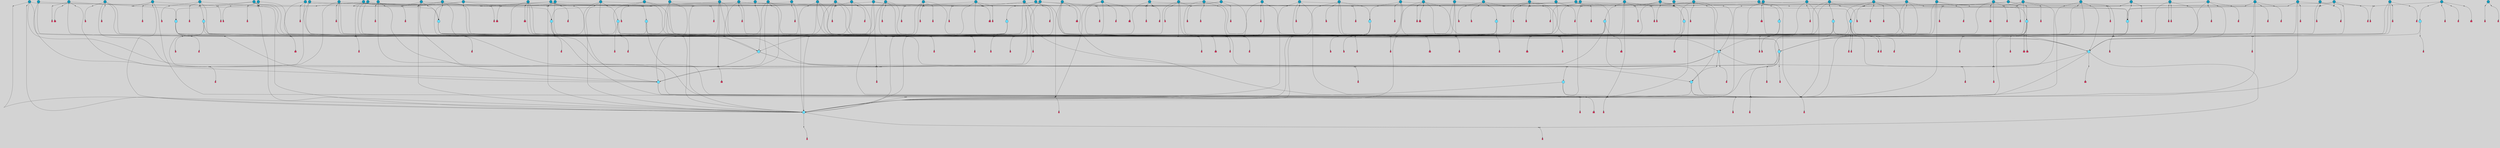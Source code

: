 // File exported with GEGELATI v1.3.1
// On the 2024-04-08 17:48:20
// With the File::TPGGraphDotExporter
digraph{
	graph[pad = "0.212, 0.055" bgcolor = lightgray]
	node[shape=circle style = filled label = ""]
		T3 [fillcolor="#66ddff"]
		T4 [fillcolor="#66ddff"]
		T7 [fillcolor="#66ddff"]
		T9 [fillcolor="#66ddff"]
		T11 [fillcolor="#66ddff"]
		T24 [fillcolor="#66ddff"]
		T27 [fillcolor="#66ddff"]
		T54 [fillcolor="#66ddff"]
		T129 [fillcolor="#66ddff"]
		T130 [fillcolor="#66ddff"]
		T159 [fillcolor="#1199bb"]
		T164 [fillcolor="#66ddff"]
		T195 [fillcolor="#66ddff"]
		T207 [fillcolor="#66ddff"]
		T212 [fillcolor="#66ddff"]
		T250 [fillcolor="#1199bb"]
		T264 [fillcolor="#1199bb"]
		T268 [fillcolor="#66ddff"]
		T287 [fillcolor="#1199bb"]
		T300 [fillcolor="#1199bb"]
		T307 [fillcolor="#1199bb"]
		T311 [fillcolor="#66ddff"]
		T317 [fillcolor="#66ddff"]
		T318 [fillcolor="#1199bb"]
		T320 [fillcolor="#1199bb"]
		T324 [fillcolor="#66ddff"]
		T336 [fillcolor="#1199bb"]
		T344 [fillcolor="#1199bb"]
		T347 [fillcolor="#1199bb"]
		T353 [fillcolor="#1199bb"]
		T363 [fillcolor="#1199bb"]
		T365 [fillcolor="#66ddff"]
		T366 [fillcolor="#1199bb"]
		T376 [fillcolor="#66ddff"]
		T385 [fillcolor="#1199bb"]
		T389 [fillcolor="#66ddff"]
		T391 [fillcolor="#1199bb"]
		T392 [fillcolor="#1199bb"]
		T394 [fillcolor="#1199bb"]
		T395 [fillcolor="#1199bb"]
		T396 [fillcolor="#1199bb"]
		T397 [fillcolor="#1199bb"]
		T398 [fillcolor="#1199bb"]
		T399 [fillcolor="#1199bb"]
		T400 [fillcolor="#1199bb"]
		T403 [fillcolor="#1199bb"]
		T404 [fillcolor="#1199bb"]
		T405 [fillcolor="#1199bb"]
		T406 [fillcolor="#1199bb"]
		T408 [fillcolor="#1199bb"]
		T413 [fillcolor="#1199bb"]
		T415 [fillcolor="#1199bb"]
		T417 [fillcolor="#1199bb"]
		T418 [fillcolor="#1199bb"]
		T422 [fillcolor="#1199bb"]
		T423 [fillcolor="#66ddff"]
		T428 [fillcolor="#1199bb"]
		T429 [fillcolor="#1199bb"]
		T430 [fillcolor="#1199bb"]
		T433 [fillcolor="#1199bb"]
		T435 [fillcolor="#1199bb"]
		T436 [fillcolor="#1199bb"]
		T438 [fillcolor="#1199bb"]
		T448 [fillcolor="#1199bb"]
		T449 [fillcolor="#1199bb"]
		T451 [fillcolor="#1199bb"]
		T452 [fillcolor="#1199bb"]
		T453 [fillcolor="#1199bb"]
		T454 [fillcolor="#1199bb"]
		T455 [fillcolor="#66ddff"]
		T464 [fillcolor="#1199bb"]
		T465 [fillcolor="#66ddff"]
		T466 [fillcolor="#1199bb"]
		T470 [fillcolor="#66ddff"]
		T471 [fillcolor="#1199bb"]
		T472 [fillcolor="#1199bb"]
		T474 [fillcolor="#1199bb"]
		T476 [fillcolor="#1199bb"]
		T479 [fillcolor="#1199bb"]
		T480 [fillcolor="#1199bb"]
		T481 [fillcolor="#1199bb"]
		T483 [fillcolor="#1199bb"]
		T486 [fillcolor="#1199bb"]
		T488 [fillcolor="#1199bb"]
		T491 [fillcolor="#1199bb"]
		T492 [fillcolor="#1199bb"]
		T494 [fillcolor="#1199bb"]
		T495 [fillcolor="#1199bb"]
		T496 [fillcolor="#1199bb"]
		T497 [fillcolor="#1199bb"]
		T498 [fillcolor="#1199bb"]
		T499 [fillcolor="#1199bb"]
		T500 [fillcolor="#1199bb"]
		T501 [fillcolor="#1199bb"]
		T502 [fillcolor="#1199bb"]
		T503 [fillcolor="#1199bb"]
		T504 [fillcolor="#1199bb"]
		T505 [fillcolor="#1199bb"]
		T506 [fillcolor="#1199bb"]
		T507 [fillcolor="#1199bb"]
		T508 [fillcolor="#1199bb"]
		T509 [fillcolor="#1199bb"]
		T510 [fillcolor="#1199bb"]
		T511 [fillcolor="#1199bb"]
		T512 [fillcolor="#1199bb"]
		P5174 [fillcolor="#cccccc" shape=point] //6|
		I5174 [shape=box style=invis label="6|1&2|6#1|7&#92;n10|7&2|0#1|5&#92;n9|4&0|1#2|2&#92;n8|6&0|0#1|0&#92;n"]
		P5174 -> I5174[style=invis]
		A3954 [fillcolor="#ff3366" shape=box margin=0.03 width=0 height=0 label="3"]
		T3 -> P5174 -> A3954
		P5175 [fillcolor="#cccccc" shape=point] //3|
		I5175 [shape=box style=invis label="7|6&2|4#0|2&#92;n10|3&2|7#1|4&#92;n11|6&0|4#0|1&#92;n7|1&0|0#2|6&#92;n7|6&0|3#2|6&#92;n4|0&2|6#0|1&#92;n4|4&2|5#0|2&#92;n4|6&0|4#2|7&#92;n10|0&2|3#1|5&#92;n2|6&0|5#0|2&#92;n1|0&2|3#0|7&#92;n1|6&2|0#0|5&#92;n6|2&0|1#0|7&#92;n9|2&0|3#2|7&#92;n5|3&0|6#0|6&#92;n1|7&2|5#2|3&#92;n8|1&2|7#0|6&#92;n1|0&2|5#2|1&#92;n7|1&2|2#2|5&#92;n7|4&2|6#0|3&#92;n"]
		P5175 -> I5175[style=invis]
		A3955 [fillcolor="#ff3366" shape=box margin=0.03 width=0 height=0 label="4"]
		T3 -> P5175 -> A3955
		P5176 [fillcolor="#cccccc" shape=point] //7|
		I5176 [shape=box style=invis label="0|2&2|4#2|6&#92;n5|3&0|6#0|1&#92;n4|7&2|6#0|5&#92;n7|6&0|7#0|5&#92;n10|7&2|2#1|1&#92;n"]
		P5176 -> I5176[style=invis]
		A3956 [fillcolor="#ff3366" shape=box margin=0.03 width=0 height=0 label="4"]
		T4 -> P5176 -> A3956
		P5177 [fillcolor="#cccccc" shape=point] //0|
		I5177 [shape=box style=invis label="2|5&0|1#0|6&#92;n6|1&2|2#2|7&#92;n8|0&0|3#1|4&#92;n4|3&2|5#2|4&#92;n8|1&2|4#0|0&#92;n6|6&0|1#2|6&#92;n11|7&2|4#2|5&#92;n6|2&2|4#0|2&#92;n8|5&2|4#2|4&#92;n2|1&2|1#2|2&#92;n2|7&2|5#2|6&#92;n9|7&0|5#0|4&#92;n1|2&0|5#2|6&#92;n4|2&2|3#2|7&#92;n3|3&2|1#0|2&#92;n"]
		P5177 -> I5177[style=invis]
		A3957 [fillcolor="#ff3366" shape=box margin=0.03 width=0 height=0 label="5"]
		T4 -> P5177 -> A3957
		P5178 [fillcolor="#cccccc" shape=point] //-3|
		I5178 [shape=box style=invis label="1|6&2|7#0|7&#92;n10|2&0|7#1|3&#92;n9|6&2|7#2|2&#92;n5|3&0|7#0|7&#92;n1|6&2|3#0|0&#92;n2|3&2|3#2|2&#92;n5|1&2|6#0|6&#92;n"]
		P5178 -> I5178[style=invis]
		A3958 [fillcolor="#ff3366" shape=box margin=0.03 width=0 height=0 label="7"]
		T7 -> P5178 -> A3958
		P5179 [fillcolor="#cccccc" shape=point] //5|
		I5179 [shape=box style=invis label="0|5&2|3#0|1&#92;n0|6&2|1#2|4&#92;n6|2&2|6#0|7&#92;n7|4&0|3#0|1&#92;n5|4&0|7#1|6&#92;n9|1&0|5#2|2&#92;n6|3&2|3#1|7&#92;n11|7&2|4#1|6&#92;n2|5&0|1#0|0&#92;n4|7&0|0#0|2&#92;n6|2&0|6#0|0&#92;n2|1&2|6#2|4&#92;n10|0&2|0#1|0&#92;n6|6&2|4#0|6&#92;n"]
		P5179 -> I5179[style=invis]
		A3959 [fillcolor="#ff3366" shape=box margin=0.03 width=0 height=0 label="8"]
		T7 -> P5179 -> A3959
		P5180 [fillcolor="#cccccc" shape=point] //-6|
		I5180 [shape=box style=invis label="11|1&0|7#2|0&#92;n10|4&0|1#1|0&#92;n4|3&2|4#2|1&#92;n0|5&2|0#0|0&#92;n6|1&0|0#0|3&#92;n8|2&2|0#0|4&#92;n11|4&2|0#1|6&#92;n7|0&2|6#2|3&#92;n5|3&2|6#2|0&#92;n2|0&2|0#0|4&#92;n"]
		P5180 -> I5180[style=invis]
		A3960 [fillcolor="#ff3366" shape=box margin=0.03 width=0 height=0 label="9"]
		T9 -> P5180 -> A3960
		P5181 [fillcolor="#cccccc" shape=point] //2|
		I5181 [shape=box style=invis label="6|3&2|7#1|4&#92;n8|6&0|0#2|5&#92;n2|1&0|2#0|3&#92;n8|7&0|6#0|4&#92;n2|1&2|0#0|1&#92;n0|0&2|2#2|3&#92;n6|6&0|7#2|1&#92;n6|1&0|7#2|6&#92;n5|4&2|7#0|4&#92;n0|3&0|4#2|0&#92;n11|0&2|0#2|5&#92;n4|5&2|5#2|4&#92;n5|7&0|6#0|4&#92;n9|7&2|5#0|3&#92;n5|4&2|1#0|3&#92;n5|3&0|1#1|7&#92;n0|4&0|3#2|5&#92;n"]
		P5181 -> I5181[style=invis]
		A3961 [fillcolor="#ff3366" shape=box margin=0.03 width=0 height=0 label="10"]
		T9 -> P5181 -> A3961
		P5182 [fillcolor="#cccccc" shape=point] //6|
		I5182 [shape=box style=invis label="3|0&2|7#2|2&#92;n3|2&0|4#2|5&#92;n5|1&0|2#1|0&#92;n8|7&0|1#2|0&#92;n8|5&0|3#0|6&#92;n0|2&0|2#2|3&#92;n1|5&2|5#0|5&#92;n5|6&0|6#0|7&#92;n6|7&0|0#2|6&#92;n1|2&2|3#0|0&#92;n7|7&2|3#0|4&#92;n0|7&2|7#0|6&#92;n1|0&2|2#2|7&#92;n4|4&0|1#0|0&#92;n"]
		P5182 -> I5182[style=invis]
		A3962 [fillcolor="#ff3366" shape=box margin=0.03 width=0 height=0 label="11"]
		T11 -> P5182 -> A3962
		P5183 [fillcolor="#cccccc" shape=point] //-4|
		I5183 [shape=box style=invis label="4|1&0|4#2|6&#92;n1|2&2|2#2|0&#92;n1|2&2|0#0|6&#92;n8|4&2|3#2|5&#92;n5|5&2|1#1|0&#92;n"]
		P5183 -> I5183[style=invis]
		A3963 [fillcolor="#ff3366" shape=box margin=0.03 width=0 height=0 label="12"]
		T11 -> P5183 -> A3963
		P5184 [fillcolor="#cccccc" shape=point] //-3|
		I5184 [shape=box style=invis label="8|1&2|3#0|5&#92;n0|6&0|5#0|5&#92;n3|7&2|1#0|6&#92;n3|5&0|1#0|0&#92;n9|5&2|0#0|4&#92;n3|5&0|2#0|3&#92;n10|6&2|4#1|0&#92;n9|4&2|7#2|6&#92;n1|7&2|5#2|2&#92;n"]
		P5184 -> I5184[style=invis]
		A3964 [fillcolor="#ff3366" shape=box margin=0.03 width=0 height=0 label="5"]
		T4 -> P5184 -> A3964
		P5185 [fillcolor="#cccccc" shape=point] //1|
		I5185 [shape=box style=invis label="5|1&0|6#2|7&#92;n2|4&0|4#2|2&#92;n0|6&0|5#0|4&#92;n10|6&2|5#1|6&#92;n9|3&0|1#1|7&#92;n10|3&2|2#1|0&#92;n5|0&0|0#2|1&#92;n11|3&2|3#1|5&#92;n10|3&0|1#1|0&#92;n2|4&0|1#0|1&#92;n0|2&0|3#2|4&#92;n9|2&2|1#2|5&#92;n11|7&2|6#2|6&#92;n"]
		P5185 -> I5185[style=invis]
		T24 -> P5185 -> T7
		P5186 [fillcolor="#cccccc" shape=point] //5|
		I5186 [shape=box style=invis label="3|0&2|0#0|1&#92;n3|0&0|7#0|1&#92;n5|3&0|2#2|6&#92;n4|4&2|4#2|6&#92;n11|2&0|7#1|6&#92;n2|7&2|2#2|5&#92;n9|3&2|6#2|7&#92;n7|7&0|0#0|4&#92;n6|1&2|4#2|3&#92;n5|4&2|0#1|6&#92;n1|3&0|7#0|4&#92;n"]
		P5186 -> I5186[style=invis]
		A3965 [fillcolor="#ff3366" shape=box margin=0.03 width=0 height=0 label="7"]
		T24 -> P5186 -> A3965
		P5187 [fillcolor="#cccccc" shape=point] //-2|
		I5187 [shape=box style=invis label="4|1&0|4#0|3&#92;n4|2&0|5#2|0&#92;n5|5&2|6#0|5&#92;n1|4&0|1#0|2&#92;n6|3&2|7#1|5&#92;n0|4&2|0#0|3&#92;n8|5&2|5#1|2&#92;n10|7&2|7#1|1&#92;n3|4&0|0#2|1&#92;n3|6&2|5#2|5&#92;n8|3&0|1#0|7&#92;n10|0&2|7#1|3&#92;n4|1&2|4#0|1&#92;n9|3&2|0#0|4&#92;n3|6&2|0#0|4&#92;n1|2&0|6#2|1&#92;n4|0&2|1#2|2&#92;n"]
		P5187 -> I5187[style=invis]
		A3966 [fillcolor="#ff3366" shape=box margin=0.03 width=0 height=0 label="14"]
		T24 -> P5187 -> A3966
		P5188 [fillcolor="#cccccc" shape=point] //2|
		I5188 [shape=box style=invis label="9|1&2|3#0|1&#92;n5|2&2|0#2|4&#92;n3|6&2|5#2|7&#92;n7|0&2|5#0|4&#92;n1|2&0|3#0|5&#92;n7|3&2|7#0|0&#92;n"]
		P5188 -> I5188[style=invis]
		A3967 [fillcolor="#ff3366" shape=box margin=0.03 width=0 height=0 label="2"]
		T27 -> P5188 -> A3967
		P5189 [fillcolor="#cccccc" shape=point] //-6|
		I5189 [shape=box style=invis label="7|5&0|4#0|4&#92;n11|0&2|5#2|1&#92;n"]
		P5189 -> I5189[style=invis]
		A3968 [fillcolor="#ff3366" shape=box margin=0.03 width=0 height=0 label="3"]
		T27 -> P5189 -> A3968
		T27 -> P5175
		T27 -> P5177
		P5190 [fillcolor="#cccccc" shape=point] //0|
		I5190 [shape=box style=invis label="4|0&0|3#2|7&#92;n10|2&0|3#1|7&#92;n3|5&0|2#0|3&#92;n4|5&0|0#2|1&#92;n10|7&2|0#1|2&#92;n5|3&2|3#1|6&#92;n9|5&2|0#0|4&#92;n5|4&2|7#0|2&#92;n10|3&2|7#1|4&#92;n7|2&0|1#2|6&#92;n8|6&0|5#0|5&#92;n8|7&2|3#0|5&#92;n2|6&2|4#0|0&#92;n"]
		P5190 -> I5190[style=invis]
		A3969 [fillcolor="#ff3366" shape=box margin=0.03 width=0 height=0 label="5"]
		T27 -> P5190 -> A3969
		P5191 [fillcolor="#cccccc" shape=point] //8|
		I5191 [shape=box style=invis label="9|0&0|1#2|0&#92;n10|1&2|5#1|4&#92;n8|2&2|6#0|4&#92;n2|4&2|5#2|3&#92;n4|2&2|2#0|2&#92;n7|5&0|2#0|0&#92;n8|2&2|1#1|3&#92;n8|7&0|7#2|1&#92;n1|1&0|0#0|7&#92;n5|6&2|5#1|0&#92;n6|6&2|5#0|0&#92;n11|4&0|3#2|6&#92;n4|2&2|4#0|7&#92;n5|6&0|1#2|0&#92;n11|3&0|2#0|7&#92;n"]
		P5191 -> I5191[style=invis]
		A3970 [fillcolor="#ff3366" shape=box margin=0.03 width=0 height=0 label="6"]
		T54 -> P5191 -> A3970
		T54 -> P5186
		P5192 [fillcolor="#cccccc" shape=point] //-10|
		I5192 [shape=box style=invis label="3|6&0|0#0|4&#92;n4|1&2|4#0|1&#92;n5|1&0|1#0|4&#92;n5|5&2|6#0|5&#92;n6|5&0|6#0|3&#92;n11|1&2|0#0|1&#92;n0|7&2|0#0|3&#92;n1|2&0|6#0|1&#92;n8|0&0|4#2|0&#92;n0|4&0|7#2|7&#92;n7|0&2|7#1|3&#92;n3|1&0|5#2|5&#92;n5|1&0|4#0|3&#92;n2|2&0|2#0|0&#92;n8|3&0|1#0|7&#92;n3|0&0|3#0|5&#92;n7|2&0|5#2|0&#92;n6|3&2|7#1|5&#92;n4|7&2|7#2|1&#92;n"]
		P5192 -> I5192[style=invis]
		A3971 [fillcolor="#ff3366" shape=box margin=0.03 width=0 height=0 label="14"]
		T54 -> P5192 -> A3971
		T54 -> P5179
		T129 -> P5191
		T129 -> P5186
		P5193 [fillcolor="#cccccc" shape=point] //10|
		I5193 [shape=box style=invis label="4|5&2|7#2|1&#92;n1|7&2|3#0|6&#92;n3|5&2|2#0|3&#92;n10|3&0|7#1|4&#92;n7|1&0|4#2|6&#92;n10|2&0|3#1|7&#92;n9|5&2|0#0|4&#92;n4|0&0|3#2|7&#92;n11|4&2|6#1|2&#92;n5|4&2|7#0|2&#92;n2|6&2|4#0|0&#92;n6|5&0|7#2|1&#92;n5|3&2|3#1|6&#92;n10|7&2|0#1|2&#92;n"]
		P5193 -> I5193[style=invis]
		A3972 [fillcolor="#ff3366" shape=box margin=0.03 width=0 height=0 label="5"]
		T129 -> P5193 -> A3972
		P5194 [fillcolor="#cccccc" shape=point] //5|
		I5194 [shape=box style=invis label="9|4&2|3#1|3&#92;n0|4&2|4#0|5&#92;n6|1&2|6#2|5&#92;n4|0&0|5#2|0&#92;n"]
		P5194 -> I5194[style=invis]
		A3973 [fillcolor="#ff3366" shape=box margin=0.03 width=0 height=0 label="7"]
		T129 -> P5194 -> A3973
		P5195 [fillcolor="#cccccc" shape=point] //6|
		I5195 [shape=box style=invis label="9|4&2|7#0|6&#92;n8|4&0|1#1|0&#92;n1|3&0|0#2|1&#92;n2|4&0|6#2|2&#92;n5|1&2|5#0|7&#92;n3|0&0|3#2|6&#92;n2|2&2|6#0|2&#92;n8|4&0|4#2|2&#92;n5|1&2|4#0|3&#92;n9|4&0|6#0|6&#92;n5|0&2|2#1|5&#92;n11|7&0|0#1|1&#92;n0|4&0|3#0|3&#92;n7|7&2|4#2|5&#92;n1|5&0|1#2|1&#92;n"]
		P5195 -> I5195[style=invis]
		A3974 [fillcolor="#ff3366" shape=box margin=0.03 width=0 height=0 label="1"]
		T129 -> P5195 -> A3974
		P5196 [fillcolor="#cccccc" shape=point] //-5|
		I5196 [shape=box style=invis label="10|6&2|5#1|6&#92;n9|3&0|1#1|7&#92;n2|4&0|1#0|1&#92;n11|3&0|7#1|6&#92;n5|1&0|6#2|7&#92;n8|0&0|0#0|1&#92;n0|6&0|7#0|4&#92;n6|7&2|6#2|6&#92;n11|0&2|3#0|5&#92;n"]
		P5196 -> I5196[style=invis]
		T130 -> P5196 -> T7
		P5197 [fillcolor="#cccccc" shape=point] //9|
		I5197 [shape=box style=invis label="9|0&2|4#1|2&#92;n10|3&0|5#1|7&#92;n"]
		P5197 -> I5197[style=invis]
		A3975 [fillcolor="#ff3366" shape=box margin=0.03 width=0 height=0 label="3"]
		T130 -> P5197 -> A3975
		P5198 [fillcolor="#cccccc" shape=point] //4|
		I5198 [shape=box style=invis label="7|1&2|6#1|3&#92;n10|1&0|3#1|6&#92;n8|5&2|3#2|1&#92;n11|5&0|0#2|6&#92;n4|1&0|6#0|0&#92;n11|1&0|2#0|3&#92;n2|0&2|1#0|7&#92;n"]
		P5198 -> I5198[style=invis]
		A3976 [fillcolor="#ff3366" shape=box margin=0.03 width=0 height=0 label="2"]
		T130 -> P5198 -> A3976
		P5199 [fillcolor="#cccccc" shape=point] //-10|
		I5199 [shape=box style=invis label="8|4&0|2#0|1&#92;n5|3&2|6#2|7&#92;n3|1&2|7#0|6&#92;n4|7&0|4#0|2&#92;n1|7&2|6#0|4&#92;n10|5&2|1#1|5&#92;n4|0&0|7#0|7&#92;n6|6&0|0#0|1&#92;n10|4&2|1#1|0&#92;n"]
		P5199 -> I5199[style=invis]
		A3977 [fillcolor="#ff3366" shape=box margin=0.03 width=0 height=0 label="5"]
		T130 -> P5199 -> A3977
		P5200 [fillcolor="#cccccc" shape=point] //7|
		I5200 [shape=box style=invis label="7|0&2|1#2|0&#92;n9|7&2|1#1|7&#92;n8|2&0|1#1|0&#92;n6|6&0|2#1|1&#92;n2|2&0|5#0|0&#92;n5|7&0|0#2|1&#92;n5|1&2|5#1|5&#92;n4|7&2|4#2|3&#92;n10|5&2|2#1|5&#92;n1|3&2|2#2|0&#92;n10|2&2|6#1|5&#92;n"]
		P5200 -> I5200[style=invis]
		A3978 [fillcolor="#ff3366" shape=box margin=0.03 width=0 height=0 label="1"]
		T159 -> P5200 -> A3978
		P5201 [fillcolor="#cccccc" shape=point] //7|
		I5201 [shape=box style=invis label="7|4&2|7#0|4&#92;n4|6&0|1#2|5&#92;n2|1&2|3#0|0&#92;n4|3&2|0#0|1&#92;n0|0&2|7#2|7&#92;n7|7&0|5#2|3&#92;n5|0&2|1#2|2&#92;n10|0&0|4#1|2&#92;n4|4&0|7#0|0&#92;n6|7&0|2#0|1&#92;n1|4&2|5#0|4&#92;n"]
		P5201 -> I5201[style=invis]
		A3979 [fillcolor="#ff3366" shape=box margin=0.03 width=0 height=0 label="0"]
		T159 -> P5201 -> A3979
		P5202 [fillcolor="#cccccc" shape=point] //5|
		I5202 [shape=box style=invis label="0|5&2|3#0|1&#92;n0|6&2|1#2|4&#92;n6|2&2|6#0|7&#92;n9|0&2|7#1|1&#92;n7|4&0|3#0|1&#92;n11|7&2|4#1|6&#92;n9|1&0|5#2|2&#92;n5|4&0|7#1|6&#92;n2|5&0|1#0|0&#92;n4|7&0|0#0|2&#92;n6|2&0|6#0|0&#92;n2|1&2|6#2|4&#92;n10|0&0|0#1|0&#92;n6|6&2|4#0|6&#92;n"]
		P5202 -> I5202[style=invis]
		T159 -> P5202 -> T129
		T164 -> P5177
		P5203 [fillcolor="#cccccc" shape=point] //-1|
		I5203 [shape=box style=invis label="6|4&0|4#2|4&#92;n4|5&2|5#2|4&#92;n9|7&2|5#0|3&#92;n3|7&2|6#0|6&#92;n8|7&0|6#0|4&#92;n2|1&2|0#0|1&#92;n8|6&0|0#2|5&#92;n2|1&0|2#0|3&#92;n6|1&0|7#2|6&#92;n6|3&0|1#1|6&#92;n5|4&2|7#0|4&#92;n0|7&0|4#2|0&#92;n11|0&2|0#2|5&#92;n3|7&2|0#2|7&#92;n8|3&2|7#1|4&#92;n5|7&0|6#0|4&#92;n0|0&2|3#2|3&#92;n5|4&2|1#0|3&#92;n0|4&0|3#2|5&#92;n"]
		P5203 -> I5203[style=invis]
		A3980 [fillcolor="#ff3366" shape=box margin=0.03 width=0 height=0 label="10"]
		T164 -> P5203 -> A3980
		P5204 [fillcolor="#cccccc" shape=point] //-7|
		I5204 [shape=box style=invis label="6|1&0|2#0|3&#92;n1|2&0|1#2|0&#92;n10|3&2|2#1|1&#92;n0|1&0|2#0|7&#92;n4|6&2|7#2|4&#92;n6|0&2|7#0|6&#92;n"]
		P5204 -> I5204[style=invis]
		A3981 [fillcolor="#ff3366" shape=box margin=0.03 width=0 height=0 label="7"]
		T164 -> P5204 -> A3981
		P5205 [fillcolor="#cccccc" shape=point] //-6|
		I5205 [shape=box style=invis label="11|7&0|1#0|6&#92;n3|5&0|1#0|3&#92;n1|5&0|5#0|6&#92;n1|7&2|5#2|2&#92;n0|0&0|2#2|2&#92;n4|4&0|1#0|5&#92;n6|4&2|2#0|2&#92;n0|6&2|5#0|5&#92;n0|3&2|2#2|6&#92;n"]
		P5205 -> I5205[style=invis]
		A3982 [fillcolor="#ff3366" shape=box margin=0.03 width=0 height=0 label="5"]
		T164 -> P5205 -> A3982
		P5206 [fillcolor="#cccccc" shape=point] //4|
		I5206 [shape=box style=invis label="4|3&0|6#0|3&#92;n5|7&2|3#2|2&#92;n5|6&0|7#1|2&#92;n1|4&2|6#0|3&#92;n8|4&2|1#2|5&#92;n9|5&2|4#1|4&#92;n2|4&0|5#0|7&#92;n10|0&0|6#1|3&#92;n3|0&0|6#0|2&#92;n2|7&2|7#2|6&#92;n5|2&0|5#1|5&#92;n10|4&2|5#1|7&#92;n4|0&0|4#2|4&#92;n11|1&0|4#2|6&#92;n10|6&2|0#1|4&#92;n9|7&0|3#1|4&#92;n4|5&2|7#0|6&#92;n11|5&2|6#2|3&#92;n0|3&0|5#0|1&#92;n"]
		P5206 -> I5206[style=invis]
		A3983 [fillcolor="#ff3366" shape=box margin=0.03 width=0 height=0 label="13"]
		T164 -> P5206 -> A3983
		P5207 [fillcolor="#cccccc" shape=point] //5|
		I5207 [shape=box style=invis label="3|0&2|0#2|1&#92;n3|0&0|7#0|1&#92;n5|3&0|2#2|6&#92;n4|4&2|4#2|6&#92;n5|4&2|0#1|6&#92;n2|7&2|2#2|5&#92;n1|3&0|7#0|4&#92;n11|6&2|2#0|7&#92;n7|7&0|0#0|4&#92;n6|1&2|4#2|3&#92;n11|0&0|7#1|6&#92;n9|3&2|6#2|7&#92;n"]
		P5207 -> I5207[style=invis]
		A3984 [fillcolor="#ff3366" shape=box margin=0.03 width=0 height=0 label="7"]
		T195 -> P5207 -> A3984
		P5208 [fillcolor="#cccccc" shape=point] //4|
		I5208 [shape=box style=invis label="7|1&0|6#0|1&#92;n6|7&2|7#1|7&#92;n10|1&2|1#1|1&#92;n9|6&2|2#1|4&#92;n4|7&0|4#2|2&#92;n9|6&0|5#1|1&#92;n10|0&2|6#1|6&#92;n5|1&0|1#2|3&#92;n10|1&0|5#1|0&#92;n3|4&2|3#0|0&#92;n8|2&0|5#2|4&#92;n1|6&2|0#0|0&#92;n2|3&0|1#2|6&#92;n5|2&2|2#1|6&#92;n2|2&0|1#2|1&#92;n3|1&2|7#0|3&#92;n6|7&2|3#0|4&#92;n"]
		P5208 -> I5208[style=invis]
		A3985 [fillcolor="#ff3366" shape=box margin=0.03 width=0 height=0 label="10"]
		T195 -> P5208 -> A3985
		P5209 [fillcolor="#cccccc" shape=point] //-4|
		I5209 [shape=box style=invis label="0|4&0|0#2|7&#92;n8|5&2|4#2|4&#92;n4|3&2|5#2|4&#92;n11|7&2|2#2|5&#92;n6|5&2|2#2|7&#92;n3|2&0|7#0|7&#92;n3|3&2|1#0|3&#92;n2|6&0|3#2|5&#92;n0|1&2|6#2|2&#92;n8|2&0|0#1|6&#92;n0|7&0|5#0|4&#92;n9|5&0|3#2|7&#92;n2|7&2|5#2|6&#92;n9|0&2|0#0|1&#92;n1|2&2|4#0|2&#92;n"]
		P5209 -> I5209[style=invis]
		T195 -> P5209 -> T27
		T195 -> P5201
		T207 -> P5200
		P5210 [fillcolor="#cccccc" shape=point] //-3|
		I5210 [shape=box style=invis label="3|7&0|0#0|2&#92;n11|5&0|1#1|1&#92;n4|1&0|6#2|6&#92;n4|0&0|1#0|5&#92;n"]
		P5210 -> I5210[style=invis]
		T207 -> P5210 -> T24
		P5211 [fillcolor="#cccccc" shape=point] //5|
		I5211 [shape=box style=invis label="8|1&2|6#0|6&#92;n3|0&0|7#0|1&#92;n11|3&0|2#2|6&#92;n4|4&2|4#2|6&#92;n11|2&0|7#1|6&#92;n2|7&2|2#2|5&#92;n7|7&0|0#0|4&#92;n6|1&2|4#2|3&#92;n5|4&2|0#1|6&#92;n3|0&2|0#0|1&#92;n1|3&0|7#0|4&#92;n"]
		P5211 -> I5211[style=invis]
		A3986 [fillcolor="#ff3366" shape=box margin=0.03 width=0 height=0 label="7"]
		T207 -> P5211 -> A3986
		P5212 [fillcolor="#cccccc" shape=point] //5|
		I5212 [shape=box style=invis label="10|4&2|6#1|2&#92;n8|4&0|1#1|0&#92;n0|4&2|6#0|0&#92;n8|4&2|5#2|1&#92;n7|5&2|5#1|0&#92;n3|6&0|6#2|2&#92;n1|7&0|7#0|5&#92;n2|0&0|7#2|4&#92;n9|4&2|6#2|7&#92;n2|6&2|2#0|0&#92;n11|7&2|7#0|7&#92;n5|5&0|0#0|1&#92;n10|1&0|0#1|0&#92;n7|3&0|1#2|5&#92;n9|2&2|7#1|5&#92;n9|0&2|5#1|2&#92;n1|6&2|4#2|2&#92;n3|3&2|2#0|7&#92;n1|6&2|0#0|0&#92;n6|4&2|6#1|0&#92;n"]
		P5212 -> I5212[style=invis]
		A3987 [fillcolor="#ff3366" shape=box margin=0.03 width=0 height=0 label="1"]
		T207 -> P5212 -> A3987
		P5213 [fillcolor="#cccccc" shape=point] //7|
		I5213 [shape=box style=invis label="6|1&2|6#2|7&#92;n7|0&2|4#2|3&#92;n3|3&0|7#0|6&#92;n5|4&0|2#2|4&#92;n8|5&2|6#2|7&#92;n0|0&2|3#0|3&#92;n5|4&2|4#2|6&#92;n"]
		P5213 -> I5213[style=invis]
		T207 -> P5213 -> T4
		P5214 [fillcolor="#cccccc" shape=point] //5|
		I5214 [shape=box style=invis label="9|4&2|3#1|3&#92;n0|4&2|4#0|5&#92;n6|1&2|6#2|5&#92;n4|0&0|5#2|0&#92;n"]
		P5214 -> I5214[style=invis]
		A3988 [fillcolor="#ff3366" shape=box margin=0.03 width=0 height=0 label="7"]
		T212 -> P5214 -> A3988
		P5215 [fillcolor="#cccccc" shape=point] //10|
		I5215 [shape=box style=invis label="4|5&2|7#2|1&#92;n1|7&2|3#0|6&#92;n3|5&2|2#0|3&#92;n10|3&0|7#1|4&#92;n7|1&0|4#2|6&#92;n10|2&0|3#1|7&#92;n9|5&2|0#0|4&#92;n4|0&0|3#2|7&#92;n11|4&2|6#1|2&#92;n5|4&2|7#0|2&#92;n2|6&2|4#0|0&#92;n6|5&0|7#2|1&#92;n5|3&2|3#1|6&#92;n10|7&2|0#1|2&#92;n"]
		P5215 -> I5215[style=invis]
		A3989 [fillcolor="#ff3366" shape=box margin=0.03 width=0 height=0 label="5"]
		T212 -> P5215 -> A3989
		P5216 [fillcolor="#cccccc" shape=point] //6|
		I5216 [shape=box style=invis label="9|4&2|7#0|6&#92;n8|4&0|1#1|0&#92;n1|3&0|0#2|1&#92;n2|4&0|6#2|2&#92;n5|1&2|5#0|7&#92;n3|0&0|3#2|6&#92;n2|2&2|6#0|2&#92;n8|4&0|4#2|2&#92;n5|1&2|4#0|3&#92;n9|4&0|6#0|6&#92;n5|0&2|2#1|5&#92;n11|7&0|0#1|1&#92;n0|4&0|3#0|3&#92;n7|7&2|4#2|5&#92;n1|5&0|1#2|1&#92;n"]
		P5216 -> I5216[style=invis]
		A3990 [fillcolor="#ff3366" shape=box margin=0.03 width=0 height=0 label="1"]
		T212 -> P5216 -> A3990
		P5217 [fillcolor="#cccccc" shape=point] //5|
		I5217 [shape=box style=invis label="3|0&2|0#0|1&#92;n3|0&0|7#0|1&#92;n5|3&0|2#2|6&#92;n4|4&2|4#2|6&#92;n11|2&0|7#1|6&#92;n2|7&2|2#2|5&#92;n9|3&2|6#2|7&#92;n7|7&0|0#0|4&#92;n6|1&2|4#2|3&#92;n5|4&2|0#1|6&#92;n1|3&0|7#0|4&#92;n"]
		P5217 -> I5217[style=invis]
		A3991 [fillcolor="#ff3366" shape=box margin=0.03 width=0 height=0 label="7"]
		T212 -> P5217 -> A3991
		P5218 [fillcolor="#cccccc" shape=point] //8|
		I5218 [shape=box style=invis label="9|0&0|1#2|0&#92;n10|1&2|5#1|4&#92;n8|2&2|6#0|4&#92;n2|4&2|5#2|3&#92;n4|2&2|2#0|2&#92;n7|5&0|2#0|0&#92;n8|2&2|1#1|3&#92;n8|7&0|7#2|1&#92;n1|1&0|0#0|7&#92;n5|6&2|5#1|0&#92;n6|6&2|5#0|0&#92;n11|4&0|3#2|6&#92;n4|2&2|4#0|7&#92;n5|6&0|1#2|0&#92;n11|3&0|2#0|7&#92;n"]
		P5218 -> I5218[style=invis]
		A3992 [fillcolor="#ff3366" shape=box margin=0.03 width=0 height=0 label="6"]
		T212 -> P5218 -> A3992
		P5219 [fillcolor="#cccccc" shape=point] //8|
		I5219 [shape=box style=invis label="5|4&2|1#1|0&#92;n3|0&0|3#2|0&#92;n3|7&2|2#0|6&#92;n6|6&0|2#2|4&#92;n0|0&0|2#0|6&#92;n"]
		P5219 -> I5219[style=invis]
		T250 -> P5219 -> T164
		T250 -> P5207
		T250 -> P5201
		T250 -> P5186
		P5220 [fillcolor="#cccccc" shape=point] //10|
		I5220 [shape=box style=invis label="6|1&2|4#2|3&#92;n3|0&0|7#0|1&#92;n5|3&0|2#2|6&#92;n4|4&0|4#2|6&#92;n5|4&2|0#1|6&#92;n10|5&0|6#1|5&#92;n2|5&2|1#2|2&#92;n1|3&0|7#0|4&#92;n3|0&2|0#0|1&#92;n11|2&0|5#1|6&#92;n9|3&2|6#2|7&#92;n7|7&0|0#0|4&#92;n"]
		P5220 -> I5220[style=invis]
		A3993 [fillcolor="#ff3366" shape=box margin=0.03 width=0 height=0 label="7"]
		T250 -> P5220 -> A3993
		P5221 [fillcolor="#cccccc" shape=point] //-2|
		I5221 [shape=box style=invis label="11|7&2|0#1|7&#92;n4|3&0|1#2|5&#92;n0|4&2|4#2|7&#92;n1|6&0|0#0|4&#92;n4|0&0|0#0|5&#92;n0|6&2|3#2|0&#92;n9|6&2|5#1|3&#92;n0|7&2|1#2|5&#92;n4|4&0|5#0|1&#92;n10|4&0|0#1|0&#92;n"]
		P5221 -> I5221[style=invis]
		A3994 [fillcolor="#ff3366" shape=box margin=0.03 width=0 height=0 label="12"]
		T264 -> P5221 -> A3994
		P5222 [fillcolor="#cccccc" shape=point] //-3|
		I5222 [shape=box style=invis label="7|2&2|4#0|2&#92;n4|1&2|6#0|1&#92;n11|6&0|4#0|1&#92;n7|1&0|0#2|6&#92;n6|2&0|1#0|7&#92;n10|3&2|7#1|4&#92;n3|5&2|3#0|1&#92;n4|4&2|5#0|2&#92;n4|6&0|4#2|7&#92;n2|5&0|5#0|2&#92;n10|0&2|3#1|4&#92;n0|1&2|7#0|6&#92;n7|6&0|3#2|6&#92;n1|3&0|6#2|0&#92;n5|3&0|6#0|6&#92;n1|4&2|5#2|3&#92;n1|6&2|0#0|5&#92;n9|2&0|3#2|7&#92;n7|1&2|2#2|5&#92;n"]
		P5222 -> I5222[style=invis]
		T264 -> P5222 -> T207
		P5223 [fillcolor="#cccccc" shape=point] //2|
		I5223 [shape=box style=invis label="4|1&0|4#2|6&#92;n5|5&2|1#1|0&#92;n1|0&2|0#0|6&#92;n8|4&2|3#2|5&#92;n"]
		P5223 -> I5223[style=invis]
		T264 -> P5223 -> T11
		T268 -> P5200
		T268 -> P5201
		T268 -> P5222
		P5224 [fillcolor="#cccccc" shape=point] //5|
		I5224 [shape=box style=invis label="1|6&2|7#0|7&#92;n9|2&2|7#2|3&#92;n10|2&0|7#1|3&#92;n0|0&2|7#2|2&#92;n1|6&2|3#0|0&#92;n2|3&2|3#2|2&#92;n"]
		P5224 -> I5224[style=invis]
		A3995 [fillcolor="#ff3366" shape=box margin=0.03 width=0 height=0 label="7"]
		T268 -> P5224 -> A3995
		P5225 [fillcolor="#cccccc" shape=point] //-6|
		I5225 [shape=box style=invis label="6|0&0|5#2|5&#92;n0|3&2|1#2|1&#92;n"]
		P5225 -> I5225[style=invis]
		A3996 [fillcolor="#ff3366" shape=box margin=0.03 width=0 height=0 label="3"]
		T268 -> P5225 -> A3996
		P5226 [fillcolor="#cccccc" shape=point] //2|
		I5226 [shape=box style=invis label="1|7&0|0#2|1&#92;n11|7&2|0#1|3&#92;n4|3&0|1#0|5&#92;n1|6&2|4#2|4&#92;n8|6&2|4#0|0&#92;n2|7&2|5#2|6&#92;n9|6&2|3#2|2&#92;n10|4&2|0#1|0&#92;n9|0&2|5#1|3&#92;n6|1&2|6#2|7&#92;n4|4&0|5#0|1&#92;n"]
		P5226 -> I5226[style=invis]
		A3997 [fillcolor="#ff3366" shape=box margin=0.03 width=0 height=0 label="12"]
		T287 -> P5226 -> A3997
		P5227 [fillcolor="#cccccc" shape=point] //-10|
		I5227 [shape=box style=invis label="9|6&0|2#2|6&#92;n11|0&2|6#1|5&#92;n10|6&0|7#1|5&#92;n3|0&0|6#0|7&#92;n9|4&2|6#0|3&#92;n10|6&2|4#1|6&#92;n"]
		P5227 -> I5227[style=invis]
		A3998 [fillcolor="#ff3366" shape=box margin=0.03 width=0 height=0 label="4"]
		T287 -> P5227 -> A3998
		P5228 [fillcolor="#cccccc" shape=point] //7|
		I5228 [shape=box style=invis label="7|2&0|4#1|3&#92;n7|7&0|0#0|4&#92;n4|4&2|4#2|6&#92;n2|3&2|2#2|5&#92;n8|0&0|2#2|1&#92;n9|3&2|6#2|7&#92;n6|4&2|4#2|3&#92;n3|3&2|0#0|1&#92;n6|4&2|0#1|6&#92;n5|3&0|7#0|4&#92;n"]
		P5228 -> I5228[style=invis]
		A3999 [fillcolor="#ff3366" shape=box margin=0.03 width=0 height=0 label="7"]
		T287 -> P5228 -> A3999
		P5229 [fillcolor="#cccccc" shape=point] //-6|
		I5229 [shape=box style=invis label="9|0&2|0#0|1&#92;n3|2&0|2#0|3&#92;n5|4&0|5#1|7&#92;n2|1&0|4#0|3&#92;n9|2&2|0#2|4&#92;n7|6&0|4#0|2&#92;n2|3&0|6#2|6&#92;n1|2&0|3#2|0&#92;n"]
		P5229 -> I5229[style=invis]
		T287 -> P5229 -> T54
		T287 -> P5196
		P5230 [fillcolor="#cccccc" shape=point] //5|
		I5230 [shape=box style=invis label="5|0&2|2#1|5&#92;n0|3&0|4#0|0&#92;n6|0&2|1#1|6&#92;n"]
		P5230 -> I5230[style=invis]
		A4000 [fillcolor="#ff3366" shape=box margin=0.03 width=0 height=0 label="2"]
		T300 -> P5230 -> A4000
		P5231 [fillcolor="#cccccc" shape=point] //-4|
		I5231 [shape=box style=invis label="4|5&0|7#0|5&#92;n1|3&2|3#2|6&#92;n8|0&2|5#2|5&#92;n3|1&2|5#2|5&#92;n0|2&0|4#0|0&#92;n10|5&2|3#1|4&#92;n1|0&2|6#0|0&#92;n0|1&2|4#2|4&#92;n"]
		P5231 -> I5231[style=invis]
		A4001 [fillcolor="#ff3366" shape=box margin=0.03 width=0 height=0 label="1"]
		T300 -> P5231 -> A4001
		T300 -> P5186
		T300 -> P5204
		P5232 [fillcolor="#cccccc" shape=point] //6|
		I5232 [shape=box style=invis label="6|3&2|5#1|5&#92;n7|5&2|1#2|6&#92;n1|4&2|2#0|6&#92;n3|7&0|6#2|5&#92;n7|3&2|6#2|5&#92;n1|0&2|5#0|0&#92;n10|5&2|2#1|1&#92;n10|7&0|1#1|6&#92;n11|0&0|6#0|6&#92;n10|5&2|6#1|5&#92;n3|3&0|1#0|3&#92;n11|6&0|7#2|1&#92;n7|4&0|7#2|4&#92;n0|0&2|3#0|0&#92;n"]
		P5232 -> I5232[style=invis]
		T300 -> P5232 -> T9
		P5233 [fillcolor="#cccccc" shape=point] //-1|
		I5233 [shape=box style=invis label="6|5&2|4#1|4&#92;n0|7&2|6#2|1&#92;n3|5&0|7#2|7&#92;n1|7&0|7#0|4&#92;n1|0&2|0#0|0&#92;n2|1&2|4#0|4&#92;n"]
		P5233 -> I5233[style=invis]
		T307 -> P5233 -> T7
		P5234 [fillcolor="#cccccc" shape=point] //8|
		I5234 [shape=box style=invis label="10|3&2|2#1|5&#92;n6|3&0|7#1|3&#92;n0|0&2|0#0|4&#92;n4|0&2|0#0|7&#92;n4|5&0|4#2|2&#92;n0|6&2|0#2|0&#92;n10|3&0|1#1|0&#92;n1|3&2|7#2|2&#92;n8|2&2|0#0|4&#92;n3|7&0|0#0|5&#92;n11|2&0|3#1|4&#92;n6|5&0|1#1|6&#92;n5|0&0|7#0|0&#92;n6|4&2|0#1|6&#92;n"]
		P5234 -> I5234[style=invis]
		A4002 [fillcolor="#ff3366" shape=box margin=0.03 width=0 height=0 label="9"]
		T307 -> P5234 -> A4002
		P5235 [fillcolor="#cccccc" shape=point] //7|
		I5235 [shape=box style=invis label="3|3&2|7#0|4&#92;n4|3&2|6#0|3&#92;n8|4&0|6#1|2&#92;n5|6&2|3#0|4&#92;n0|7&2|1#0|5&#92;n8|7&2|2#2|5&#92;n9|1&0|0#1|0&#92;n10|1&2|1#1|4&#92;n10|5&0|6#1|7&#92;n5|2&2|3#0|4&#92;n2|0&2|6#2|7&#92;n1|7&0|1#0|7&#92;n"]
		P5235 -> I5235[style=invis]
		A4003 [fillcolor="#ff3366" shape=box margin=0.03 width=0 height=0 label="2"]
		T307 -> P5235 -> A4003
		P5236 [fillcolor="#cccccc" shape=point] //10|
		I5236 [shape=box style=invis label="7|0&2|7#2|2&#92;n8|3&2|1#2|3&#92;n1|6&2|4#0|7&#92;n5|7&2|7#1|1&#92;n8|5&2|2#1|2&#92;n8|0&2|6#2|2&#92;n11|5&0|0#0|1&#92;n0|4&0|3#0|6&#92;n9|2&2|7#2|2&#92;n6|2&0|7#1|1&#92;n9|2&0|2#0|6&#92;n"]
		P5236 -> I5236[style=invis]
		A4004 [fillcolor="#ff3366" shape=box margin=0.03 width=0 height=0 label="7"]
		T307 -> P5236 -> A4004
		P5237 [fillcolor="#cccccc" shape=point] //2|
		I5237 [shape=box style=invis label="11|0&2|3#0|7&#92;n10|4&2|5#1|6&#92;n4|7&0|2#2|3&#92;n6|0&2|6#0|6&#92;n9|0&0|7#0|5&#92;n7|2&2|4#1|2&#92;n5|1&2|6#2|7&#92;n"]
		P5237 -> I5237[style=invis]
		T311 -> P5237 -> T7
		P5238 [fillcolor="#cccccc" shape=point] //5|
		I5238 [shape=box style=invis label="5|4&2|0#1|6&#92;n3|0&0|7#0|1&#92;n5|3&0|2#2|6&#92;n11|2&0|7#1|6&#92;n2|7&2|2#2|5&#92;n9|3&2|6#2|7&#92;n7|7&0|0#0|4&#92;n6|1&2|4#2|3&#92;n3|0&2|0#0|1&#92;n1|3&2|7#0|4&#92;n"]
		P5238 -> I5238[style=invis]
		A4005 [fillcolor="#ff3366" shape=box margin=0.03 width=0 height=0 label="7"]
		T311 -> P5238 -> A4005
		T311 -> P5221
		P5239 [fillcolor="#cccccc" shape=point] //-1|
		I5239 [shape=box style=invis label="1|7&2|1#0|6&#92;n8|1&2|3#0|5&#92;n10|6&2|7#1|0&#92;n1|7&2|5#0|2&#92;n0|3&0|3#2|2&#92;n3|5&0|1#0|0&#92;n3|5&0|2#0|3&#92;n1|5&2|0#0|4&#92;n5|7&2|2#2|5&#92;n4|0&2|3#0|3&#92;n"]
		P5239 -> I5239[style=invis]
		T311 -> P5239 -> T3
		P5240 [fillcolor="#cccccc" shape=point] //2|
		I5240 [shape=box style=invis label="4|1&0|5#0|1&#92;n6|4&0|7#2|4&#92;n10|5&2|6#1|4&#92;n9|2&0|4#2|3&#92;n6|2&2|3#1|7&#92;n8|1&0|2#0|3&#92;n4|0&2|0#0|1&#92;n"]
		P5240 -> I5240[style=invis]
		T311 -> P5240 -> T54
		P5241 [fillcolor="#cccccc" shape=point] //7|
		I5241 [shape=box style=invis label="9|6&2|6#1|3&#92;n9|7&2|0#1|7&#92;n3|0&2|0#0|0&#92;n1|6&0|0#0|4&#92;n7|4&0|3#0|1&#92;n"]
		P5241 -> I5241[style=invis]
		A4006 [fillcolor="#ff3366" shape=box margin=0.03 width=0 height=0 label="12"]
		T318 -> P5241 -> A4006
		P5242 [fillcolor="#cccccc" shape=point] //-9|
		I5242 [shape=box style=invis label="7|1&0|0#2|6&#92;n1|6&0|4#2|7&#92;n7|6&2|4#0|2&#92;n10|7&2|1#1|3&#92;n7|6&0|3#2|6&#92;n4|0&2|2#2|1&#92;n1|0&0|5#2|3&#92;n6|1&2|6#1|1&#92;n7|4&2|6#1|0&#92;n9|5&0|1#0|2&#92;n9|2&0|3#0|7&#92;n6|0&2|7#0|6&#92;n10|5&2|3#1|5&#92;n10|0&2|7#1|4&#92;n1|0&2|3#0|7&#92;n5|2&0|6#0|6&#92;n2|6&0|1#0|2&#92;n7|4&2|5#0|3&#92;n3|6&2|4#0|5&#92;n1|6&2|0#0|5&#92;n"]
		P5242 -> I5242[style=invis]
		A4007 [fillcolor="#ff3366" shape=box margin=0.03 width=0 height=0 label="4"]
		T318 -> P5242 -> A4007
		P5243 [fillcolor="#cccccc" shape=point] //-7|
		I5243 [shape=box style=invis label="9|1&2|7#2|1&#92;n7|0&2|0#2|7&#92;n2|3&2|3#2|2&#92;n8|5&2|1#0|3&#92;n5|5&0|7#0|1&#92;n1|6&2|7#0|7&#92;n10|2&0|7#1|3&#92;n6|4&2|2#2|4&#92;n0|6&2|5#0|2&#92;n"]
		P5243 -> I5243[style=invis]
		A4008 [fillcolor="#ff3366" shape=box margin=0.03 width=0 height=0 label="7"]
		T318 -> P5243 -> A4008
		P5244 [fillcolor="#cccccc" shape=point] //3|
		I5244 [shape=box style=invis label="7|6&2|4#0|2&#92;n10|3&2|7#1|4&#92;n11|6&0|4#0|1&#92;n7|1&0|0#2|6&#92;n7|6&0|3#2|6&#92;n4|0&2|6#0|1&#92;n4|4&2|5#0|2&#92;n4|6&0|4#2|7&#92;n10|0&2|3#1|5&#92;n2|6&0|5#0|2&#92;n1|0&2|3#0|7&#92;n1|6&2|0#0|5&#92;n6|2&0|1#0|7&#92;n9|2&0|3#2|7&#92;n5|3&0|6#0|6&#92;n1|7&2|5#2|3&#92;n8|1&2|7#0|6&#92;n1|0&2|5#2|1&#92;n7|1&2|2#2|5&#92;n7|4&2|6#0|3&#92;n"]
		P5244 -> I5244[style=invis]
		A4009 [fillcolor="#ff3366" shape=box margin=0.03 width=0 height=0 label="4"]
		T317 -> P5244 -> A4009
		P5245 [fillcolor="#cccccc" shape=point] //6|
		I5245 [shape=box style=invis label="6|1&2|6#1|7&#92;n10|7&2|0#1|5&#92;n9|4&0|1#2|2&#92;n8|6&0|0#1|0&#92;n"]
		P5245 -> I5245[style=invis]
		A4010 [fillcolor="#ff3366" shape=box margin=0.03 width=0 height=0 label="3"]
		T317 -> P5245 -> A4010
		P5246 [fillcolor="#cccccc" shape=point] //-9|
		I5246 [shape=box style=invis label="11|5&0|0#2|6&#92;n8|5&2|3#2|1&#92;n7|1&0|6#1|3&#92;n11|4&0|2#0|1&#92;n9|0&2|7#1|6&#92;n10|1&0|3#1|6&#92;n0|3&0|4#2|5&#92;n5|7&2|3#1|6&#92;n2|0&2|1#0|7&#92;n"]
		P5246 -> I5246[style=invis]
		A4011 [fillcolor="#ff3366" shape=box margin=0.03 width=0 height=0 label="2"]
		T318 -> P5246 -> A4011
		P5247 [fillcolor="#cccccc" shape=point] //-1|
		I5247 [shape=box style=invis label="1|7&2|1#0|6&#92;n8|1&2|3#0|5&#92;n10|6&2|7#1|0&#92;n1|7&2|5#0|2&#92;n0|3&0|3#2|2&#92;n3|5&0|1#0|0&#92;n3|5&0|2#0|3&#92;n1|5&2|0#0|4&#92;n5|7&2|2#2|5&#92;n4|0&2|3#0|3&#92;n"]
		P5247 -> I5247[style=invis]
		T318 -> P5247 -> T317
		P5248 [fillcolor="#cccccc" shape=point] //8|
		I5248 [shape=box style=invis label="11|6&2|5#0|7&#92;n10|6&0|7#1|1&#92;n4|5&0|6#2|3&#92;n3|0&2|0#2|6&#92;n11|3&0|7#1|6&#92;n6|3&0|2#2|1&#92;n7|4&0|0#0|4&#92;n1|3&0|7#2|4&#92;n10|1&2|4#1|3&#92;n0|4&2|0#0|6&#92;n8|2&2|1#2|5&#92;n5|0&0|2#2|6&#92;n11|6&0|5#2|1&#92;n"]
		P5248 -> I5248[style=invis]
		T320 -> P5248 -> T3
		T320 -> P5208
		P5249 [fillcolor="#cccccc" shape=point] //-9|
		I5249 [shape=box style=invis label="2|0&2|0#2|1&#92;n4|4&2|4#2|6&#92;n9|1&0|3#1|7&#92;n5|3&0|2#2|6&#92;n2|7&2|2#2|5&#92;n5|4&2|0#1|6&#92;n3|0&0|7#0|1&#92;n1|3&0|7#0|4&#92;n11|6&2|2#0|7&#92;n7|7&0|0#0|4&#92;n11|0&0|7#1|6&#92;n9|3&2|6#2|7&#92;n"]
		P5249 -> I5249[style=invis]
		A4012 [fillcolor="#ff3366" shape=box margin=0.03 width=0 height=0 label="7"]
		T320 -> P5249 -> A4012
		P5250 [fillcolor="#cccccc" shape=point] //-2|
		I5250 [shape=box style=invis label="7|4&0|2#2|6&#92;n5|7&0|5#0|4&#92;n3|0&0|7#2|4&#92;n5|5&0|0#0|7&#92;n11|7&2|2#2|3&#92;n"]
		P5250 -> I5250[style=invis]
		A4013 [fillcolor="#ff3366" shape=box margin=0.03 width=0 height=0 label="3"]
		T324 -> P5250 -> A4013
		P5251 [fillcolor="#cccccc" shape=point] //4|
		I5251 [shape=box style=invis label="5|0&0|4#0|3&#92;n7|4&2|1#1|1&#92;n"]
		P5251 -> I5251[style=invis]
		T324 -> P5251 -> T7
		P5252 [fillcolor="#cccccc" shape=point] //-1|
		I5252 [shape=box style=invis label="11|7&2|0#1|7&#92;n1|5&2|4#2|4&#92;n4|3&0|1#0|5&#92;n1|6&0|0#0|4&#92;n8|6&2|4#0|0&#92;n4|0&0|0#0|5&#92;n10|4&2|0#1|0&#92;n9|6&2|5#1|3&#92;n0|7&2|1#0|5&#92;n0|6&2|3#2|0&#92;n4|4&0|5#0|1&#92;n"]
		P5252 -> I5252[style=invis]
		A4014 [fillcolor="#ff3366" shape=box margin=0.03 width=0 height=0 label="12"]
		T324 -> P5252 -> A4014
		P5253 [fillcolor="#cccccc" shape=point] //6|
		I5253 [shape=box style=invis label="10|4&2|6#1|2&#92;n8|4&0|1#1|0&#92;n0|4&2|6#0|0&#92;n8|4&2|5#2|1&#92;n7|5&2|5#1|0&#92;n3|6&0|6#2|2&#92;n1|7&0|7#0|5&#92;n2|0&0|7#2|4&#92;n2|6&2|2#0|0&#92;n0|7&2|7#0|7&#92;n11|6&0|4#2|2&#92;n5|5&0|0#0|1&#92;n10|1&0|0#1|0&#92;n7|3&0|1#2|5&#92;n9|2&2|7#1|5&#92;n9|4&2|6#2|7&#92;n1|6&2|4#2|2&#92;n3|3&2|2#0|7&#92;n1|6&2|0#0|0&#92;n6|4&2|6#1|0&#92;n"]
		P5253 -> I5253[style=invis]
		A4015 [fillcolor="#ff3366" shape=box margin=0.03 width=0 height=0 label="1"]
		T324 -> P5253 -> A4015
		P5254 [fillcolor="#cccccc" shape=point] //3|
		I5254 [shape=box style=invis label="7|2&0|2#2|4&#92;n0|4&0|6#2|7&#92;n9|0&0|1#2|2&#92;n8|6&0|0#1|0&#92;n"]
		P5254 -> I5254[style=invis]
		A4016 [fillcolor="#ff3366" shape=box margin=0.03 width=0 height=0 label="3"]
		T336 -> P5254 -> A4016
		P5255 [fillcolor="#cccccc" shape=point] //3|
		I5255 [shape=box style=invis label="4|7&0|7#2|7&#92;n11|5&2|6#0|2&#92;n5|5&2|6#2|0&#92;n3|2&0|6#0|3&#92;n10|2&2|5#1|5&#92;n9|4&2|3#1|5&#92;n2|5&2|7#2|4&#92;n11|3&2|5#1|0&#92;n7|0&0|7#2|1&#92;n1|2&0|5#0|1&#92;n"]
		P5255 -> I5255[style=invis]
		A4017 [fillcolor="#ff3366" shape=box margin=0.03 width=0 height=0 label="5"]
		T336 -> P5255 -> A4017
		T336 -> P5237
		T336 -> P5210
		P5256 [fillcolor="#cccccc" shape=point] //7|
		I5256 [shape=box style=invis label="7|1&0|6#0|1&#92;n5|2&2|5#1|6&#92;n10|1&2|1#1|1&#92;n2|2&0|1#2|1&#92;n4|7&0|4#2|2&#92;n9|6&0|4#1|1&#92;n10|0&2|6#1|6&#92;n5|1&0|1#2|3&#92;n1|6&2|0#0|1&#92;n8|2&0|5#2|4&#92;n3|4&0|3#0|0&#92;n10|1&0|5#1|0&#92;n9|6&2|2#1|4&#92;n3|1&2|7#0|3&#92;n"]
		P5256 -> I5256[style=invis]
		A4018 [fillcolor="#ff3366" shape=box margin=0.03 width=0 height=0 label="10"]
		T336 -> P5256 -> A4018
		P5257 [fillcolor="#cccccc" shape=point] //-4|
		I5257 [shape=box style=invis label="7|2&2|4#0|2&#92;n4|1&2|6#0|1&#92;n0|1&2|7#0|6&#92;n6|2&0|1#0|7&#92;n10|3&2|7#1|4&#92;n3|5&2|3#0|1&#92;n4|4&2|5#0|2&#92;n4|6&0|4#2|7&#92;n2|5&0|5#0|2&#92;n10|0&2|3#1|4&#92;n11|6&0|4#0|1&#92;n7|6&0|3#2|6&#92;n1|3&0|6#2|0&#92;n5|3&0|6#0|6&#92;n1|4&2|5#2|3&#92;n1|1&2|0#0|5&#92;n9|2&0|3#2|7&#92;n7|1&2|2#2|5&#92;n"]
		P5257 -> I5257[style=invis]
		T344 -> P5257 -> T207
		T344 -> P5223
		T344 -> P5223
		T347 -> P5174
		P5258 [fillcolor="#cccccc" shape=point] //-10|
		I5258 [shape=box style=invis label="7|1&0|6#0|1&#92;n8|2&0|5#2|4&#92;n3|4&2|3#0|0&#92;n4|7&0|4#2|2&#92;n11|7&0|4#2|7&#92;n5|0&0|5#1|7&#92;n10|0&2|6#1|6&#92;n5|3&0|1#2|3&#92;n6|6&2|0#0|1&#92;n5|7&0|6#1|6&#92;n9|6&2|2#1|4&#92;n8|5&0|7#0|3&#92;n10|1&2|1#1|1&#92;n10|1&0|0#1|0&#92;n2|2&0|1#2|1&#92;n3|1&2|7#0|3&#92;n"]
		P5258 -> I5258[style=invis]
		A4019 [fillcolor="#ff3366" shape=box margin=0.03 width=0 height=0 label="10"]
		T347 -> P5258 -> A4019
		P5259 [fillcolor="#cccccc" shape=point] //-4|
		I5259 [shape=box style=invis label="2|2&2|3#0|2&#92;n5|1&2|0#0|7&#92;n11|2&2|7#1|6&#92;n8|3&2|2#2|0&#92;n8|4&0|1#1|0&#92;n9|7&0|6#2|3&#92;n3|6&0|3#0|5&#92;n7|7&0|1#2|3&#92;n5|5&0|2#2|1&#92;n0|6&0|6#2|2&#92;n7|0&0|5#0|2&#92;n2|4&2|3#2|4&#92;n2|2&2|5#2|5&#92;n6|6&2|2#1|2&#92;n8|5&2|5#0|0&#92;n1|5&0|1#2|7&#92;n"]
		P5259 -> I5259[style=invis]
		A4020 [fillcolor="#ff3366" shape=box margin=0.03 width=0 height=0 label="1"]
		T347 -> P5259 -> A4020
		T347 -> P5254
		T347 -> P5196
		P5260 [fillcolor="#cccccc" shape=point] //6|
		I5260 [shape=box style=invis label="7|0&2|5#1|2&#92;n10|6&2|1#1|3&#92;n7|5&0|2#0|7&#92;n10|7&0|1#1|5&#92;n4|6&2|5#0|5&#92;n4|4&0|7#2|7&#92;n"]
		P5260 -> I5260[style=invis]
		A4021 [fillcolor="#ff3366" shape=box margin=0.03 width=0 height=0 label="7"]
		T353 -> P5260 -> A4021
		T353 -> P5180
		P5261 [fillcolor="#cccccc" shape=point] //6|
		I5261 [shape=box style=invis label="9|0&2|1#1|0&#92;n10|6&2|1#1|3&#92;n7|0&2|4#1|2&#92;n7|5&0|2#0|7&#92;n10|7&0|1#1|5&#92;n4|4&0|7#2|7&#92;n"]
		P5261 -> I5261[style=invis]
		A4022 [fillcolor="#ff3366" shape=box margin=0.03 width=0 height=0 label="7"]
		T353 -> P5261 -> A4022
		P5262 [fillcolor="#cccccc" shape=point] //7|
		I5262 [shape=box style=invis label="4|7&0|2#0|3&#92;n7|2&2|5#2|6&#92;n6|6&0|2#2|4&#92;n5|0&2|2#1|1&#92;n10|7&2|2#1|6&#92;n"]
		P5262 -> I5262[style=invis]
		T353 -> P5262 -> T164
		T363 -> P5200
		T363 -> P5201
		P5263 [fillcolor="#cccccc" shape=point] //0|
		I5263 [shape=box style=invis label="3|2&2|0#0|5&#92;n9|2&2|4#1|6&#92;n2|6&2|5#2|5&#92;n8|2&2|7#0|0&#92;n7|0&0|2#1|4&#92;n11|4&2|6#1|6&#92;n"]
		P5263 -> I5263[style=invis]
		T363 -> P5263 -> T268
		P5264 [fillcolor="#cccccc" shape=point] //2|
		I5264 [shape=box style=invis label="11|2&2|1#2|2&#92;n0|1&0|0#0|6&#92;n9|2&0|4#2|2&#92;n9|7&2|0#0|0&#92;n4|5&0|6#2|7&#92;n6|7&0|2#0|1&#92;n5|6&0|2#1|0&#92;n11|6&2|1#2|1&#92;n11|0&0|0#2|3&#92;n8|4&0|7#1|1&#92;n11|3&0|7#1|6&#92;n9|2&2|1#2|5&#92;n11|7&0|2#0|2&#92;n"]
		P5264 -> I5264[style=invis]
		T365 -> P5264 -> T3
		T365 -> P5208
		T365 -> P5255
		P5265 [fillcolor="#cccccc" shape=point] //-1|
		I5265 [shape=box style=invis label="7|5&0|2#1|7&#92;n10|6&0|1#1|3&#92;n6|4&0|6#1|2&#92;n7|0&2|0#1|2&#92;n10|7&0|1#1|5&#92;n4|4&0|7#2|7&#92;n"]
		P5265 -> I5265[style=invis]
		A4023 [fillcolor="#ff3366" shape=box margin=0.03 width=0 height=0 label="7"]
		T366 -> P5265 -> A4023
		P5266 [fillcolor="#cccccc" shape=point] //9|
		I5266 [shape=box style=invis label="5|2&2|0#1|6&#92;n3|0&2|0#0|1&#92;n3|0&2|7#0|1&#92;n8|0&0|1#0|7&#92;n2|7&2|2#2|5&#92;n5|3&0|2#2|6&#92;n4|0&2|4#2|6&#92;n10|5&2|4#1|7&#92;n7|6&2|6#1|7&#92;n1|3&0|5#0|4&#92;n"]
		P5266 -> I5266[style=invis]
		T366 -> P5266 -> T129
		P5267 [fillcolor="#cccccc" shape=point] //-6|
		I5267 [shape=box style=invis label="9|7&0|0#2|0&#92;n6|5&0|5#2|0&#92;n9|1&0|3#2|0&#92;n9|5&2|6#0|0&#92;n11|5&2|7#1|5&#92;n1|5&2|5#0|2&#92;n6|0&0|6#2|5&#92;n7|3&0|0#0|4&#92;n0|0&2|4#2|5&#92;n9|5&0|1#2|2&#92;n"]
		P5267 -> I5267[style=invis]
		T366 -> P5267 -> T9
		T376 -> P5233
		P5268 [fillcolor="#cccccc" shape=point] //7|
		I5268 [shape=box style=invis label="10|5&0|6#1|7&#92;n4|3&2|6#0|3&#92;n8|4&0|6#1|2&#92;n3|0&2|0#2|3&#92;n5|6&2|3#0|4&#92;n0|7&2|1#0|5&#92;n8|7&2|2#2|5&#92;n9|1&0|0#1|0&#92;n10|1&2|1#1|4&#92;n3|3&2|7#0|4&#92;n5|2&2|3#0|4&#92;n2|0&2|6#2|2&#92;n1|7&0|1#0|7&#92;n"]
		P5268 -> I5268[style=invis]
		T376 -> P5268 -> T365
		T376 -> P5250
		T376 -> P5204
		T376 -> P5254
		P5269 [fillcolor="#cccccc" shape=point] //6|
		I5269 [shape=box style=invis label="5|0&2|3#2|2&#92;n5|6&0|7#1|2&#92;n1|4&2|6#0|3&#92;n10|0&0|6#1|3&#92;n5|2&0|5#1|5&#92;n2|4&0|5#0|7&#92;n4|5&2|7#0|6&#92;n9|7&0|3#1|4&#92;n2|7&2|7#2|6&#92;n9|5&2|4#1|4&#92;n10|4&2|5#1|7&#92;n4|0&0|4#2|4&#92;n11|1&0|4#2|6&#92;n7|0&0|1#0|0&#92;n10|6&2|6#1|4&#92;n10|0&0|6#1|2&#92;n8|4&2|1#2|5&#92;n0|1&0|6#0|7&#92;n"]
		P5269 -> I5269[style=invis]
		A4024 [fillcolor="#ff3366" shape=box margin=0.03 width=0 height=0 label="13"]
		T385 -> P5269 -> A4024
		P5270 [fillcolor="#cccccc" shape=point] //7|
		I5270 [shape=box style=invis label="2|0&2|1#2|0&#92;n9|7&2|1#1|7&#92;n10|5&2|2#1|5&#92;n6|6&0|2#1|1&#92;n3|4&0|7#2|5&#92;n2|2&0|5#0|0&#92;n5|7&0|0#2|1&#92;n5|1&2|5#1|5&#92;n4|7&2|4#2|3&#92;n8|2&0|1#1|0&#92;n1|3&2|2#2|0&#92;n10|2&2|6#1|5&#92;n"]
		P5270 -> I5270[style=invis]
		A4025 [fillcolor="#ff3366" shape=box margin=0.03 width=0 height=0 label="1"]
		T385 -> P5270 -> A4025
		P5271 [fillcolor="#cccccc" shape=point] //5|
		I5271 [shape=box style=invis label="1|6&2|7#0|7&#92;n9|2&2|7#2|2&#92;n10|2&0|7#1|3&#92;n5|3&0|7#0|7&#92;n7|0&2|7#2|2&#92;n1|6&2|3#0|0&#92;n2|3&2|3#2|2&#92;n"]
		P5271 -> I5271[style=invis]
		A4026 [fillcolor="#ff3366" shape=box margin=0.03 width=0 height=0 label="7"]
		T385 -> P5271 -> A4026
		T385 -> P5196
		T385 -> P5211
		P5272 [fillcolor="#cccccc" shape=point] //3|
		I5272 [shape=box style=invis label="7|6&2|4#0|2&#92;n10|3&2|7#1|4&#92;n11|6&0|4#0|1&#92;n7|1&0|0#2|6&#92;n7|6&0|3#2|6&#92;n4|0&2|6#0|1&#92;n4|4&2|5#0|2&#92;n4|6&0|4#2|7&#92;n10|0&2|3#1|5&#92;n2|6&0|5#0|2&#92;n1|0&2|3#0|7&#92;n1|6&2|0#0|5&#92;n6|2&0|1#0|7&#92;n9|2&0|3#2|7&#92;n5|3&0|6#0|6&#92;n1|7&2|5#2|3&#92;n8|1&2|7#0|6&#92;n1|0&2|5#2|1&#92;n7|1&2|2#2|5&#92;n7|4&2|6#0|3&#92;n"]
		P5272 -> I5272[style=invis]
		A4027 [fillcolor="#ff3366" shape=box margin=0.03 width=0 height=0 label="4"]
		T389 -> P5272 -> A4027
		P5273 [fillcolor="#cccccc" shape=point] //6|
		I5273 [shape=box style=invis label="6|1&2|6#1|7&#92;n10|7&2|0#1|5&#92;n9|4&0|1#2|2&#92;n8|6&0|0#1|0&#92;n"]
		P5273 -> I5273[style=invis]
		A4028 [fillcolor="#ff3366" shape=box margin=0.03 width=0 height=0 label="3"]
		T389 -> P5273 -> A4028
		T391 -> P5196
		P5274 [fillcolor="#cccccc" shape=point] //2|
		I5274 [shape=box style=invis label="9|1&2|3#0|1&#92;n3|6&2|5#2|7&#92;n1|2&0|3#0|5&#92;n7|0&2|5#1|4&#92;n7|3&2|7#0|0&#92;n7|6&2|5#0|7&#92;n"]
		P5274 -> I5274[style=invis]
		A4029 [fillcolor="#ff3366" shape=box margin=0.03 width=0 height=0 label="2"]
		T391 -> P5274 -> A4029
		P5275 [fillcolor="#cccccc" shape=point] //5|
		I5275 [shape=box style=invis label="7|1&2|1#1|5&#92;n10|2&2|4#1|6&#92;n4|7&2|6#0|5&#92;n2|3&0|7#0|7&#92;n4|3&0|5#0|7&#92;n3|1&2|4#2|7&#92;n3|0&2|4#2|7&#92;n10|6&0|7#1|5&#92;n10|1&2|2#1|1&#92;n1|7&0|3#2|6&#92;n"]
		P5275 -> I5275[style=invis]
		A4030 [fillcolor="#ff3366" shape=box margin=0.03 width=0 height=0 label="4"]
		T391 -> P5275 -> A4030
		P5276 [fillcolor="#cccccc" shape=point] //7|
		I5276 [shape=box style=invis label="5|7&0|5#1|7&#92;n7|3&2|0#2|7&#92;n11|6&0|2#2|0&#92;n9|2&2|5#1|7&#92;n2|1&2|4#0|1&#92;n1|0&0|3#2|0&#92;n3|5&0|2#0|7&#92;n"]
		P5276 -> I5276[style=invis]
		T391 -> P5276 -> T54
		T392 -> P5233
		P5277 [fillcolor="#cccccc" shape=point] //-10|
		I5277 [shape=box style=invis label="5|5&0|0#0|7&#92;n5|7&0|5#0|4&#92;n3|0&0|7#2|4&#92;n7|3&0|2#2|6&#92;n4|1&0|0#2|3&#92;n"]
		P5277 -> I5277[style=invis]
		A4031 [fillcolor="#ff3366" shape=box margin=0.03 width=0 height=0 label="3"]
		T392 -> P5277 -> A4031
		T392 -> P5204
		P5278 [fillcolor="#cccccc" shape=point] //-3|
		I5278 [shape=box style=invis label="6|2&2|6#1|6&#92;n3|0&2|2#2|4&#92;n9|5&2|5#2|5&#92;n0|3&0|7#2|2&#92;n6|3&2|7#0|4&#92;n7|0&2|3#1|6&#92;n1|6&0|5#0|4&#92;n5|0&2|2#2|2&#92;n0|0&2|2#0|6&#92;n9|7&0|7#0|1&#92;n10|6&2|3#1|3&#92;n0|1&0|4#2|3&#92;n10|3&0|6#1|5&#92;n9|6&0|5#1|2&#92;n6|6&2|0#2|3&#92;n2|7&2|3#2|6&#92;n6|3&0|2#0|7&#92;n7|4&0|0#2|5&#92;n"]
		P5278 -> I5278[style=invis]
		A4032 [fillcolor="#ff3366" shape=box margin=0.03 width=0 height=0 label="0"]
		T392 -> P5278 -> A4032
		P5279 [fillcolor="#cccccc" shape=point] //9|
		I5279 [shape=box style=invis label="3|0&0|7#0|5&#92;n7|3&0|5#2|4&#92;n11|5&2|1#1|4&#92;n"]
		P5279 -> I5279[style=invis]
		A4033 [fillcolor="#ff3366" shape=box margin=0.03 width=0 height=0 label="3"]
		T392 -> P5279 -> A4033
		P5280 [fillcolor="#cccccc" shape=point] //-4|
		I5280 [shape=box style=invis label="8|0&2|0#0|1&#92;n3|2&2|0#2|5&#92;n0|6&0|7#0|2&#92;n9|3&0|2#1|7&#92;n10|4&2|5#1|6&#92;n11|6&0|7#2|3&#92;n0|6&0|2#2|3&#92;n"]
		P5280 -> I5280[style=invis]
		T394 -> P5280 -> T7
		P5281 [fillcolor="#cccccc" shape=point] //-8|
		I5281 [shape=box style=invis label="1|7&0|0#2|0&#92;n3|0&0|7#2|7&#92;n"]
		P5281 -> I5281[style=invis]
		A4034 [fillcolor="#ff3366" shape=box margin=0.03 width=0 height=0 label="7"]
		T394 -> P5281 -> A4034
		T394 -> P5208
		P5282 [fillcolor="#cccccc" shape=point] //-2|
		I5282 [shape=box style=invis label="1|0&0|3#0|3&#92;n2|7&0|4#0|4&#92;n11|6&2|1#1|4&#92;n6|1&2|5#0|0&#92;n2|0&2|0#0|6&#92;n1|3&2|1#0|4&#92;n"]
		P5282 -> I5282[style=invis]
		A4035 [fillcolor="#ff3366" shape=box margin=0.03 width=0 height=0 label="2"]
		T394 -> P5282 -> A4035
		P5283 [fillcolor="#cccccc" shape=point] //-1|
		I5283 [shape=box style=invis label="5|0&2|0#2|4&#92;n3|2&0|6#2|7&#92;n5|1&0|6#2|7&#92;n11|1&2|2#0|7&#92;n10|0&2|2#1|0&#92;n9|3&0|4#1|7&#92;n7|7&0|5#2|5&#92;n7|4&2|4#1|6&#92;n11|3&2|3#1|5&#92;n10|6&0|4#1|4&#92;n10|6&0|5#1|7&#92;n0|2&2|2#0|4&#92;n2|6&0|1#0|1&#92;n"]
		P5283 -> I5283[style=invis]
		T394 -> P5283 -> T7
		P5284 [fillcolor="#cccccc" shape=point] //2|
		I5284 [shape=box style=invis label="8|0&2|4#0|3&#92;n"]
		P5284 -> I5284[style=invis]
		A4036 [fillcolor="#ff3366" shape=box margin=0.03 width=0 height=0 label="3"]
		T395 -> P5284 -> A4036
		P5285 [fillcolor="#cccccc" shape=point] //8|
		I5285 [shape=box style=invis label="9|0&0|1#2|0&#92;n10|1&2|5#1|4&#92;n8|2&2|6#0|4&#92;n4|5&0|3#0|1&#92;n2|4&2|5#2|3&#92;n4|2&2|2#0|2&#92;n7|5&0|2#0|0&#92;n8|2&2|1#1|3&#92;n8|7&0|7#2|1&#92;n1|1&0|0#0|7&#92;n5|6&2|5#1|0&#92;n6|3&2|5#0|0&#92;n11|4&0|3#2|6&#92;n1|2&2|4#0|7&#92;n5|6&0|1#2|0&#92;n11|3&0|2#0|7&#92;n"]
		P5285 -> I5285[style=invis]
		A4037 [fillcolor="#ff3366" shape=box margin=0.03 width=0 height=0 label="6"]
		T395 -> P5285 -> A4037
		T395 -> P5252
		P5286 [fillcolor="#cccccc" shape=point] //4|
		I5286 [shape=box style=invis label="10|1&2|3#1|6&#92;n3|1&0|3#2|1&#92;n5|0&0|3#2|7&#92;n0|0&0|2#2|6&#92;n9|2&0|2#2|2&#92;n5|6&2|0#0|1&#92;n0|2&0|3#2|4&#92;n2|6&0|0#0|1&#92;n2|2&0|1#0|1&#92;n5|2&2|2#2|6&#92;n5|6&2|5#2|0&#92;n10|4&0|4#1|3&#92;n10|5&0|7#1|6&#92;n1|1&2|1#0|1&#92;n9|3&0|2#0|5&#92;n3|1&0|4#2|6&#92;n"]
		P5286 -> I5286[style=invis]
		T395 -> P5286 -> T7
		P5287 [fillcolor="#cccccc" shape=point] //1|
		I5287 [shape=box style=invis label="0|3&0|3#2|0&#92;n1|3&2|2#2|0&#92;n10|0&2|6#1|5&#92;n4|6&0|2#0|1&#92;n7|1&2|1#2|0&#92;n6|5&0|2#1|0&#92;n4|7&2|4#2|3&#92;n7|2&2|6#2|4&#92;n8|0&2|4#2|7&#92;n"]
		P5287 -> I5287[style=invis]
		T395 -> P5287 -> T130
		T396 -> P5186
		P5288 [fillcolor="#cccccc" shape=point] //4|
		I5288 [shape=box style=invis label="5|5&0|2#0|2&#92;n2|4&2|1#0|7&#92;n10|7&2|5#1|6&#92;n4|2&2|2#0|3&#92;n4|0&2|5#2|1&#92;n0|5&2|0#0|1&#92;n10|0&0|2#1|4&#92;n9|1&2|6#2|7&#92;n9|3&2|2#2|0&#92;n7|5&2|1#1|3&#92;n5|2&2|6#1|5&#92;n7|3&0|2#0|0&#92;n2|2&2|2#0|5&#92;n2|4&2|2#0|2&#92;n0|5&2|1#0|6&#92;n6|6&2|6#1|2&#92;n10|1&0|2#1|7&#92;n"]
		P5288 -> I5288[style=invis]
		A4038 [fillcolor="#ff3366" shape=box margin=0.03 width=0 height=0 label="1"]
		T396 -> P5288 -> A4038
		T396 -> P5261
		T396 -> P5210
		T396 -> P5223
		P5289 [fillcolor="#cccccc" shape=point] //-3|
		I5289 [shape=box style=invis label="2|4&0|7#2|4&#92;n10|6&0|5#1|6&#92;n9|7&0|1#1|7&#92;n2|4&0|5#0|1&#92;n11|0&2|3#0|5&#92;n2|7&0|5#0|2&#92;n11|3&0|7#1|6&#92;n6|0&0|0#0|1&#92;n0|6&0|7#0|4&#92;n"]
		P5289 -> I5289[style=invis]
		T397 -> P5289 -> T7
		T397 -> P5279
		P5290 [fillcolor="#cccccc" shape=point] //-3|
		I5290 [shape=box style=invis label="10|0&2|4#1|1&#92;n8|1&2|3#0|5&#92;n10|6&0|5#1|5&#92;n3|7&0|1#0|6&#92;n3|5&0|1#0|0&#92;n10|6&2|4#1|0&#92;n3|5&0|2#0|3&#92;n1|7&2|5#2|2&#92;n9|4&2|7#2|6&#92;n9|5&2|0#0|4&#92;n2|3&2|2#2|0&#92;n"]
		P5290 -> I5290[style=invis]
		A4039 [fillcolor="#ff3366" shape=box margin=0.03 width=0 height=0 label="5"]
		T397 -> P5290 -> A4039
		T397 -> P5251
		T397 -> P5177
		P5291 [fillcolor="#cccccc" shape=point] //10|
		I5291 [shape=box style=invis label="1|3&2|4#0|0&#92;n9|7&2|1#1|7&#92;n10|2&2|6#1|5&#92;n6|6&0|2#1|1&#92;n2|2&0|5#0|0&#92;n5|1&2|5#1|5&#92;n10|5&2|2#1|5&#92;n2|0&2|7#2|7&#92;n4|7&2|4#2|3&#92;n5|7&0|6#1|4&#92;n7|0&2|3#2|0&#92;n8|2&0|1#1|0&#92;n"]
		P5291 -> I5291[style=invis]
		A4040 [fillcolor="#ff3366" shape=box margin=0.03 width=0 height=0 label="1"]
		T398 -> P5291 -> A4040
		T398 -> P5202
		P5292 [fillcolor="#cccccc" shape=point] //-1|
		I5292 [shape=box style=invis label="6|0&0|7#2|1&#92;n4|7&2|6#0|5&#92;n7|5&0|4#2|5&#92;n"]
		P5292 -> I5292[style=invis]
		A4041 [fillcolor="#ff3366" shape=box margin=0.03 width=0 height=0 label="4"]
		T398 -> P5292 -> A4041
		P5293 [fillcolor="#cccccc" shape=point] //-4|
		I5293 [shape=box style=invis label="0|7&2|5#0|4&#92;n8|5&0|5#2|7&#92;n8|4&0|3#0|6&#92;n11|7&0|0#1|2&#92;n4|2&0|5#2|4&#92;n1|4&2|4#0|3&#92;n10|6&2|1#1|2&#92;n5|6&0|7#0|4&#92;n0|0&2|1#0|6&#92;n"]
		P5293 -> I5293[style=invis]
		T398 -> P5293 -> T324
		P5294 [fillcolor="#cccccc" shape=point] //4|
		I5294 [shape=box style=invis label="2|2&0|5#0|0&#92;n9|7&2|1#1|7&#92;n8|2&0|1#1|0&#92;n5|7&2|0#2|4&#92;n8|1&0|6#2|5&#92;n10|5&2|2#1|5&#92;n5|1&2|5#1|5&#92;n1|3&2|2#2|0&#92;n7|0&2|1#0|0&#92;n4|7&2|4#2|3&#92;n10|2&2|6#1|5&#92;n"]
		P5294 -> I5294[style=invis]
		A4042 [fillcolor="#ff3366" shape=box margin=0.03 width=0 height=0 label="1"]
		T399 -> P5294 -> A4042
		T399 -> P5201
		T399 -> P5246
		T399 -> P5186
		P5295 [fillcolor="#cccccc" shape=point] //-4|
		I5295 [shape=box style=invis label="9|7&0|0#2|0&#92;n6|6&0|5#2|0&#92;n7|3&0|0#0|4&#92;n3|5&0|3#0|3&#92;n9|1&0|1#1|1&#92;n11|5&2|7#1|5&#92;n1|5&2|5#0|2&#92;n6|0&0|6#2|5&#92;n0|3&2|4#2|5&#92;n1|6&2|5#2|2&#92;n9|5&2|1#2|2&#92;n"]
		P5295 -> I5295[style=invis]
		T399 -> P5295 -> T9
		T400 -> P5268
		P5296 [fillcolor="#cccccc" shape=point] //-7|
		I5296 [shape=box style=invis label="6|1&0|2#0|3&#92;n10|0&2|7#1|6&#92;n0|1&0|2#0|7&#92;n4|6&2|7#2|4&#92;n10|3&2|2#1|1&#92;n6|2&0|3#2|7&#92;n"]
		P5296 -> I5296[style=invis]
		A4043 [fillcolor="#ff3366" shape=box margin=0.03 width=0 height=0 label="7"]
		T400 -> P5296 -> A4043
		T400 -> P5254
		T400 -> P5188
		T400 -> P5233
		P5297 [fillcolor="#cccccc" shape=point] //3|
		I5297 [shape=box style=invis label="4|4&2|4#0|6&#92;n5|3&0|2#2|6&#92;n3|3&2|7#0|1&#92;n11|5&0|4#0|0&#92;n7|7&0|0#2|4&#92;n2|1&2|2#2|7&#92;n1|3&0|7#0|5&#92;n5|1&2|7#1|2&#92;n9|3&2|6#2|7&#92;n3|3&2|6#2|6&#92;n10|6&0|2#1|4&#92;n11|0&0|7#1|6&#92;n7|5&0|6#2|7&#92;n5|1&2|0#1|6&#92;n9|0&2|0#2|6&#92;n"]
		P5297 -> I5297[style=invis]
		A4044 [fillcolor="#ff3366" shape=box margin=0.03 width=0 height=0 label="7"]
		T403 -> P5297 -> A4044
		T403 -> P5224
		T403 -> P5223
		T403 -> P5184
		P5298 [fillcolor="#cccccc" shape=point] //10|
		I5298 [shape=box style=invis label="6|2&2|2#0|7&#92;n6|1&0|3#2|5&#92;n2|5&2|2#2|5&#92;n7|7&0|0#0|4&#92;n9|6&2|0#0|6&#92;n5|5&0|2#2|6&#92;n6|1&2|7#2|3&#92;n9|3&2|6#2|7&#92;n7|0&2|4#0|1&#92;n2|6&2|4#0|7&#92;n5|4&2|0#2|5&#92;n10|0&2|7#1|2&#92;n"]
		P5298 -> I5298[style=invis]
		A4045 [fillcolor="#ff3366" shape=box margin=0.03 width=0 height=0 label="7"]
		T403 -> P5298 -> A4045
		P5299 [fillcolor="#cccccc" shape=point] //-10|
		I5299 [shape=box style=invis label="1|7&0|1#2|6&#92;n6|5&0|4#0|6&#92;n7|5&2|6#2|2&#92;n11|0&2|2#0|0&#92;n6|0&2|2#1|1&#92;n10|2&2|4#1|6&#92;n11|4&2|6#2|1&#92;n1|1&0|5#2|4&#92;n"]
		P5299 -> I5299[style=invis]
		T404 -> P5299 -> T27
		P5300 [fillcolor="#cccccc" shape=point] //10|
		I5300 [shape=box style=invis label="2|3&0|6#2|6&#92;n1|1&0|6#0|4&#92;n9|2&2|0#2|4&#92;n5|4&0|5#1|7&#92;n3|2&2|2#0|0&#92;n6|0&0|2#2|0&#92;n8|4&0|0#1|1&#92;n9|3&2|0#0|7&#92;n"]
		P5300 -> I5300[style=invis]
		T404 -> P5300 -> T54
		T404 -> P5204
		P5301 [fillcolor="#cccccc" shape=point] //6|
		I5301 [shape=box style=invis label="9|0&2|7#0|5&#92;n4|3&0|3#2|3&#92;n10|4&2|5#1|6&#92;n7|2&2|4#1|2&#92;n11|0&2|3#0|7&#92;n2|1&0|3#2|7&#92;n6|0&2|6#0|6&#92;n"]
		P5301 -> I5301[style=invis]
		T404 -> P5301 -> T7
		T405 -> P5184
		T405 -> P5196
		P5302 [fillcolor="#cccccc" shape=point] //-7|
		I5302 [shape=box style=invis label="7|1&0|6#0|1&#92;n6|7&2|7#1|7&#92;n10|1&2|1#1|1&#92;n9|6&2|2#1|4&#92;n4|7&0|4#2|2&#92;n9|6&0|5#1|1&#92;n10|0&2|6#1|6&#92;n5|1&0|1#2|3&#92;n1|1&0|5#2|0&#92;n3|4&2|3#0|0&#92;n8|2&0|5#2|4&#92;n1|6&2|0#0|0&#92;n2|3&0|1#2|6&#92;n3|1&2|7#0|3&#92;n2|2&0|1#2|1&#92;n5|2&2|2#1|6&#92;n6|7&2|3#0|4&#92;n"]
		P5302 -> I5302[style=invis]
		A4046 [fillcolor="#ff3366" shape=box margin=0.03 width=0 height=0 label="10"]
		T405 -> P5302 -> A4046
		T405 -> P5196
		T405 -> P5174
		P5303 [fillcolor="#cccccc" shape=point] //-3|
		I5303 [shape=box style=invis label="7|6&2|4#0|2&#92;n6|2&0|1#0|7&#92;n11|6&0|4#0|1&#92;n7|1&0|0#2|6&#92;n7|6&0|3#2|6&#92;n4|0&2|6#0|1&#92;n4|4&2|5#0|2&#92;n4|6&0|4#2|7&#92;n10|0&2|3#1|5&#92;n2|6&0|5#0|2&#92;n1|0&2|3#0|7&#92;n1|6&2|0#0|5&#92;n10|3&2|7#1|4&#92;n9|2&0|3#2|7&#92;n5|3&0|6#0|6&#92;n1|7&2|5#2|3&#92;n8|1&2|7#0|6&#92;n1|0&2|5#2|3&#92;n7|1&2|2#2|5&#92;n7|4&2|6#0|3&#92;n"]
		P5303 -> I5303[style=invis]
		A4047 [fillcolor="#ff3366" shape=box margin=0.03 width=0 height=0 label="4"]
		T406 -> P5303 -> A4047
		T406 -> P5273
		P5304 [fillcolor="#cccccc" shape=point] //6|
		I5304 [shape=box style=invis label="9|2&2|0#2|4&#92;n11|3&0|5#0|4&#92;n2|3&0|2#2|0&#92;n9|1&0|7#1|0&#92;n2|0&0|2#0|2&#92;n11|4&0|3#0|0&#92;n"]
		P5304 -> I5304[style=invis]
		T406 -> P5304 -> T54
		P5305 [fillcolor="#cccccc" shape=point] //0|
		I5305 [shape=box style=invis label="10|4&2|6#1|2&#92;n8|4&0|1#1|0&#92;n2|6&0|2#0|0&#92;n8|5&2|5#2|1&#92;n3|2&2|1#2|2&#92;n11|6&0|4#2|2&#92;n1|6&2|4#0|2&#92;n7|5&2|5#1|0&#92;n0|7&2|2#0|7&#92;n1|7&0|7#0|5&#92;n5|5&0|0#0|1&#92;n10|1&2|0#1|0&#92;n7|3&0|1#2|5&#92;n3|6&0|2#2|2&#92;n9|4&2|6#2|7&#92;n0|4&2|6#0|0&#92;n2|0&0|7#2|4&#92;n3|3&2|2#0|7&#92;n1|6&2|0#2|0&#92;n6|4&2|6#1|0&#92;n"]
		P5305 -> I5305[style=invis]
		A4048 [fillcolor="#ff3366" shape=box margin=0.03 width=0 height=0 label="1"]
		T406 -> P5305 -> A4048
		P5306 [fillcolor="#cccccc" shape=point] //0|
		I5306 [shape=box style=invis label="1|7&2|3#0|7&#92;n8|2&0|0#2|6&#92;n9|4&2|0#1|0&#92;n8|5&0|6#2|3&#92;n5|5&0|4#0|6&#92;n8|1&2|0#1|6&#92;n7|4&2|4#0|5&#92;n3|0&0|5#0|7&#92;n3|6&0|0#0|1&#92;n"]
		P5306 -> I5306[style=invis]
		A4049 [fillcolor="#ff3366" shape=box margin=0.03 width=0 height=0 label="7"]
		T406 -> P5306 -> A4049
		P5307 [fillcolor="#cccccc" shape=point] //10|
		I5307 [shape=box style=invis label="10|6&2|5#1|3&#92;n3|0&0|0#2|0&#92;n9|2&0|1#1|7&#92;n11|4&0|6#0|1&#92;n11|3&2|5#2|2&#92;n6|7&2|6#0|6&#92;n11|1&0|7#1|6&#92;n2|6&0|6#0|3&#92;n8|1&2|6#2|0&#92;n8|2&2|1#0|6&#92;n0|6&0|7#0|4&#92;n5|0&2|0#2|5&#92;n8|0&0|0#2|1&#92;n"]
		P5307 -> I5307[style=invis]
		T408 -> P5307 -> T7
		P5308 [fillcolor="#cccccc" shape=point] //6|
		I5308 [shape=box style=invis label="6|1&0|6#2|4&#92;n8|0&0|1#0|2&#92;n9|4&0|0#2|4&#92;n3|7&0|6#2|0&#92;n3|5&0|6#0|5&#92;n11|2&2|4#0|3&#92;n"]
		P5308 -> I5308[style=invis]
		A4050 [fillcolor="#ff3366" shape=box margin=0.03 width=0 height=0 label="3"]
		T408 -> P5308 -> A4050
		T408 -> P5254
		T408 -> P5180
		P5309 [fillcolor="#cccccc" shape=point] //-4|
		I5309 [shape=box style=invis label="8|0&2|1#0|2&#92;n6|3&0|2#0|3&#92;n4|6&2|7#2|4&#92;n0|6&0|2#0|7&#92;n6|0&0|7#0|6&#92;n11|6&0|2#0|6&#92;n"]
		P5309 -> I5309[style=invis]
		A4051 [fillcolor="#ff3366" shape=box margin=0.03 width=0 height=0 label="7"]
		T408 -> P5309 -> A4051
		P5310 [fillcolor="#cccccc" shape=point] //1|
		I5310 [shape=box style=invis label="7|0&2|1#2|2&#92;n5|1&2|1#1|4&#92;n8|2&0|1#1|0&#92;n6|6&0|2#1|1&#92;n5|7&0|0#2|1&#92;n10|5&2|2#1|5&#92;n10|2&2|6#1|5&#92;n9|7&2|1#1|7&#92;n5|1&2|5#1|5&#92;n4|7&2|4#2|3&#92;n"]
		P5310 -> I5310[style=invis]
		A4052 [fillcolor="#ff3366" shape=box margin=0.03 width=0 height=0 label="1"]
		T413 -> P5310 -> A4052
		T413 -> P5196
		P5311 [fillcolor="#cccccc" shape=point] //-2|
		I5311 [shape=box style=invis label="5|3&0|0#0|0&#92;n3|4&0|7#2|7&#92;n6|1&2|0#0|0&#92;n6|0&2|6#1|7&#92;n10|6&2|5#1|0&#92;n3|6&2|5#0|5&#92;n"]
		P5311 -> I5311[style=invis]
		A4053 [fillcolor="#ff3366" shape=box margin=0.03 width=0 height=0 label="5"]
		T413 -> P5311 -> A4053
		T413 -> P5245
		T413 -> P5260
		T415 -> P5195
		P5312 [fillcolor="#cccccc" shape=point] //-2|
		I5312 [shape=box style=invis label="2|4&2|5#2|6&#92;n10|0&2|7#1|7&#92;n"]
		P5312 -> I5312[style=invis]
		T415 -> P5312 -> T27
		P5313 [fillcolor="#cccccc" shape=point] //6|
		I5313 [shape=box style=invis label="6|3&2|5#1|5&#92;n11|6&0|7#2|1&#92;n1|4&2|2#0|6&#92;n3|7&0|6#2|5&#92;n7|3&2|6#2|5&#92;n1|0&2|5#0|3&#92;n10|5&2|2#1|1&#92;n10|7&0|1#1|6&#92;n11|0&0|6#0|6&#92;n10|5&2|6#1|5&#92;n3|3&0|1#0|3&#92;n7|5&2|1#2|6&#92;n7|4&0|7#2|4&#92;n0|0&2|3#0|0&#92;n"]
		P5313 -> I5313[style=invis]
		T415 -> P5313 -> T9
		T415 -> P5215
		T415 -> P5236
		T417 -> P5207
		T417 -> P5209
		T417 -> P5201
		P5314 [fillcolor="#cccccc" shape=point] //-6|
		I5314 [shape=box style=invis label="11|1&0|7#2|3&#92;n5|3&2|6#2|0&#92;n5|7&0|7#2|0&#92;n4|3&2|4#2|1&#92;n11|4&2|0#1|6&#92;n6|1&0|0#0|3&#92;n8|2&2|0#0|4&#92;n0|4&2|0#0|0&#92;n7|0&2|6#2|3&#92;n10|4&0|1#1|0&#92;n2|0&2|0#0|4&#92;n"]
		P5314 -> I5314[style=invis]
		A4054 [fillcolor="#ff3366" shape=box margin=0.03 width=0 height=0 label="9"]
		T417 -> P5314 -> A4054
		P5315 [fillcolor="#cccccc" shape=point] //7|
		I5315 [shape=box style=invis label="10|2&0|1#1|5&#92;n7|5&0|2#0|6&#92;n11|7&2|2#1|3&#92;n5|2&0|2#0|0&#92;n10|0&2|1#1|3&#92;n"]
		P5315 -> I5315[style=invis]
		A4055 [fillcolor="#ff3366" shape=box margin=0.03 width=0 height=0 label="7"]
		T417 -> P5315 -> A4055
		T418 -> P5234
		T418 -> P5235
		P5316 [fillcolor="#cccccc" shape=point] //4|
		I5316 [shape=box style=invis label="3|2&2|4#2|5&#92;n2|5&2|1#0|6&#92;n4|2&2|7#0|7&#92;n3|3&2|1#0|2&#92;n3|3&2|1#2|7&#92;n8|0&0|3#1|4&#92;n4|3&2|5#2|4&#92;n4|2&2|3#2|7&#92;n6|1&2|2#2|7&#92;n9|3&2|7#2|0&#92;n6|6&0|1#2|6&#92;n6|2&2|4#0|2&#92;n9|1&2|0#2|2&#92;n6|7&0|3#0|7&#92;n8|1&2|4#0|2&#92;n8|5&2|4#2|4&#92;n"]
		P5316 -> I5316[style=invis]
		A4056 [fillcolor="#ff3366" shape=box margin=0.03 width=0 height=0 label="5"]
		T418 -> P5316 -> A4056
		T418 -> P5186
		T418 -> P5223
		T422 -> P5224
		P5317 [fillcolor="#cccccc" shape=point] //10|
		I5317 [shape=box style=invis label="6|2&2|2#0|7&#92;n6|1&0|3#2|5&#92;n2|5&2|2#2|5&#92;n9|6&2|0#0|6&#92;n5|5&0|2#2|6&#92;n6|1&2|7#2|3&#92;n9|3&2|6#1|7&#92;n10|0&2|7#1|2&#92;n2|6&2|4#0|7&#92;n3|2&2|2#2|7&#92;n5|4&2|0#2|5&#92;n7|0&2|4#0|1&#92;n"]
		P5317 -> I5317[style=invis]
		A4057 [fillcolor="#ff3366" shape=box margin=0.03 width=0 height=0 label="7"]
		T422 -> P5317 -> A4057
		T422 -> P5314
		P5318 [fillcolor="#cccccc" shape=point] //2|
		I5318 [shape=box style=invis label="4|5&2|7#2|1&#92;n1|7&2|3#0|6&#92;n3|5&2|2#0|3&#92;n10|3&2|7#1|4&#92;n7|1&0|4#2|6&#92;n4|0&0|3#2|7&#92;n9|5&2|0#0|4&#92;n10|2&0|3#1|7&#92;n11|4&2|6#1|2&#92;n10|3&2|1#1|6&#92;n5|4&2|7#0|2&#92;n2|6&2|4#0|0&#92;n6|5&0|7#2|1&#92;n5|3&2|3#1|6&#92;n10|7&2|0#1|2&#92;n"]
		P5318 -> I5318[style=invis]
		A4058 [fillcolor="#ff3366" shape=box margin=0.03 width=0 height=0 label="5"]
		T422 -> P5318 -> A4058
		T423 -> P5186
		T423 -> P5185
		P5319 [fillcolor="#cccccc" shape=point] //5|
		I5319 [shape=box style=invis label="1|6&2|7#0|7&#92;n7|0&2|7#2|2&#92;n5|0&2|0#0|4&#92;n10|2&0|7#1|4&#92;n1|4&2|3#0|0&#92;n5|3&0|7#2|7&#92;n7|0&2|6#0|3&#92;n2|1&0|2#0|1&#92;n2|3&2|3#2|2&#92;n"]
		P5319 -> I5319[style=invis]
		A4059 [fillcolor="#ff3366" shape=box margin=0.03 width=0 height=0 label="7"]
		T423 -> P5319 -> A4059
		P5320 [fillcolor="#cccccc" shape=point] //6|
		I5320 [shape=box style=invis label="2|2&0|5#0|3&#92;n9|1&0|3#1|7&#92;n5|1&2|5#1|5&#92;n3|6&2|1#2|0&#92;n3|4&0|4#2|3&#92;n8|2&2|1#2|6&#92;n6|0&0|3#2|0&#92;n9|2&2|1#0|1&#92;n8|1&2|7#0|5&#92;n"]
		P5320 -> I5320[style=invis]
		A4060 [fillcolor="#ff3366" shape=box margin=0.03 width=0 height=0 label="1"]
		T428 -> P5320 -> A4060
		T428 -> P5202
		T428 -> P5254
		T429 -> P5233
		T429 -> P5268
		T429 -> P5204
		T429 -> P5254
		P5321 [fillcolor="#cccccc" shape=point] //9|
		I5321 [shape=box style=invis label="7|1&2|5#1|2&#92;n6|0&0|7#2|0&#92;n1|6&2|3#0|7&#92;n3|6&2|5#2|2&#92;n4|2&0|7#0|1&#92;n"]
		P5321 -> I5321[style=invis]
		A4061 [fillcolor="#ff3366" shape=box margin=0.03 width=0 height=0 label="2"]
		T429 -> P5321 -> A4061
		P5322 [fillcolor="#cccccc" shape=point] //4|
		I5322 [shape=box style=invis label="4|3&0|2#2|3&#92;n9|4&0|7#0|5&#92;n9|2&2|3#0|4&#92;n10|4&2|5#1|7&#92;n7|2&2|6#2|1&#92;n7|2&2|4#1|2&#92;n2|5&2|6#2|6&#92;n2|0&2|7#0|3&#92;n4|5&0|2#2|4&#92;n5|1&2|1#2|7&#92;n"]
		P5322 -> I5322[style=invis]
		T430 -> P5322 -> T7
		T430 -> P5186
		P5323 [fillcolor="#cccccc" shape=point] //2|
		I5323 [shape=box style=invis label="7|5&0|2#0|0&#92;n10|6&2|1#1|3&#92;n0|4&2|2#0|2&#92;n7|0&2|4#1|2&#92;n9|0&2|1#1|0&#92;n10|7&0|1#1|5&#92;n4|4&0|7#2|7&#92;n"]
		P5323 -> I5323[style=invis]
		T430 -> P5323 -> T311
		P5324 [fillcolor="#cccccc" shape=point] //7|
		I5324 [shape=box style=invis label="3|4&2|2#2|2&#92;n9|7&2|5#0|2&#92;n11|5&2|2#2|7&#92;n9|0&2|1#1|5&#92;n8|0&2|1#0|0&#92;n"]
		P5324 -> I5324[style=invis]
		A4062 [fillcolor="#ff3366" shape=box margin=0.03 width=0 height=0 label="7"]
		T430 -> P5324 -> A4062
		P5325 [fillcolor="#cccccc" shape=point] //-7|
		I5325 [shape=box style=invis label="10|2&0|6#1|3&#92;n5|3&0|7#0|7&#92;n10|6&0|0#1|5&#92;n5|2&0|2#0|1&#92;n1|0&2|7#0|7&#92;n1|6&2|3#0|0&#92;n9|2&2|7#2|2&#92;n7|0&2|7#2|5&#92;n7|0&2|6#0|2&#92;n2|3&2|3#2|2&#92;n"]
		P5325 -> I5325[style=invis]
		A4063 [fillcolor="#ff3366" shape=box margin=0.03 width=0 height=0 label="7"]
		T430 -> P5325 -> A4063
		P5326 [fillcolor="#cccccc" shape=point] //2|
		I5326 [shape=box style=invis label="9|0&0|0#0|1&#92;n11|4&2|5#1|0&#92;n7|1&2|3#2|5&#92;n8|0&2|3#0|5&#92;n11|0&2|3#0|7&#92;n9|2&2|6#0|1&#92;n8|0&2|3#0|4&#92;n"]
		P5326 -> I5326[style=invis]
		A4064 [fillcolor="#ff3366" shape=box margin=0.03 width=0 height=0 label="12"]
		T433 -> P5326 -> A4064
		P5327 [fillcolor="#cccccc" shape=point] //-1|
		I5327 [shape=box style=invis label="10|0&2|1#1|5&#92;n3|5&2|7#0|7&#92;n"]
		P5327 -> I5327[style=invis]
		T433 -> P5327 -> T7
		T433 -> P5254
		T433 -> P5180
		T433 -> P5260
		T435 -> P5186
		P5328 [fillcolor="#cccccc" shape=point] //2|
		I5328 [shape=box style=invis label="10|7&2|2#1|5&#92;n3|0&0|7#0|1&#92;n4|4&2|4#2|6&#92;n11|2&0|7#1|6&#92;n5|3&0|2#2|6&#92;n9|3&2|6#2|7&#92;n7|7&0|0#0|4&#92;n5|4&0|2#0|2&#92;n6|1&2|4#2|3&#92;n5|4&2|0#1|6&#92;n1|2&2|7#0|4&#92;n1|3&0|7#0|4&#92;n"]
		P5328 -> I5328[style=invis]
		T435 -> P5328 -> T9
		P5329 [fillcolor="#cccccc" shape=point] //0|
		I5329 [shape=box style=invis label="10|5&0|3#1|3&#92;n6|7&0|4#1|6&#92;n4|5&0|7#2|5&#92;n4|0&2|1#0|4&#92;n2|1&2|5#2|5&#92;n"]
		P5329 -> I5329[style=invis]
		T435 -> P5329 -> T389
		T435 -> P5286
		T435 -> P5279
		P5330 [fillcolor="#cccccc" shape=point] //-1|
		I5330 [shape=box style=invis label="6|0&0|6#0|3&#92;n7|2&0|0#2|1&#92;n7|4&0|2#2|1&#92;n2|6&0|3#0|6&#92;n"]
		P5330 -> I5330[style=invis]
		T436 -> P5330 -> T7
		T436 -> P5282
		P5331 [fillcolor="#cccccc" shape=point] //-4|
		I5331 [shape=box style=invis label="5|0&2|0#2|4&#92;n3|2&0|6#2|7&#92;n0|2&2|2#0|4&#92;n11|1&2|2#0|7&#92;n8|5&2|7#0|4&#92;n10|0&2|2#1|0&#92;n9|3&0|4#1|7&#92;n7|7&0|5#2|5&#92;n7|4&2|4#1|6&#92;n11|3&2|3#1|5&#92;n10|6&0|4#1|4&#92;n10|6&0|5#1|7&#92;n5|0&0|6#2|7&#92;n2|6&0|1#0|1&#92;n"]
		P5331 -> I5331[style=invis]
		T436 -> P5331 -> T376
		T436 -> P5184
		T436 -> P5233
		P5332 [fillcolor="#cccccc" shape=point] //-7|
		I5332 [shape=box style=invis label="5|6&2|5#2|1&#92;n9|1&2|1#2|6&#92;n8|6&0|3#1|6&#92;n11|0&2|3#1|7&#92;n7|0&2|2#0|5&#92;n3|5&0|4#0|6&#92;n10|3&2|4#1|4&#92;n5|5&0|6#2|3&#92;n9|1&2|1#1|6&#92;n"]
		P5332 -> I5332[style=invis]
		T438 -> P5332 -> T7
		T438 -> P5284
		P5333 [fillcolor="#cccccc" shape=point] //-4|
		I5333 [shape=box style=invis label="1|3&2|2#2|0&#92;n4|6&0|2#0|1&#92;n5|1&2|5#1|3&#92;n4|7&2|4#2|3&#92;n10|5&0|2#1|5&#92;n6|5&0|6#1|0&#92;n11|7&2|1#1|7&#92;n7|1&2|1#2|0&#92;n10|0&2|6#1|5&#92;n"]
		P5333 -> I5333[style=invis]
		T438 -> P5333 -> T130
		T438 -> P5183
		P5334 [fillcolor="#cccccc" shape=point] //-2|
		I5334 [shape=box style=invis label="5|2&2|0#2|4&#92;n9|1&2|3#0|1&#92;n3|6&2|5#2|7&#92;n7|0&2|1#0|4&#92;n1|2&0|3#0|5&#92;n7|3&2|7#0|0&#92;n"]
		P5334 -> I5334[style=invis]
		A4065 [fillcolor="#ff3366" shape=box margin=0.03 width=0 height=0 label="2"]
		T438 -> P5334 -> A4065
		T448 -> P5268
		P5335 [fillcolor="#cccccc" shape=point] //-1|
		I5335 [shape=box style=invis label="8|1&0|3#1|5&#92;n10|1&2|3#1|3&#92;n1|7&2|1#2|4&#92;n9|5&2|0#1|2&#92;n0|4&0|4#2|0&#92;n7|3&2|7#2|0&#92;n3|6&0|5#2|7&#92;n10|5&0|5#1|1&#92;n11|3&0|0#0|0&#92;n9|3&0|2#1|2&#92;n10|0&0|4#1|6&#92;n"]
		P5335 -> I5335[style=invis]
		T448 -> P5335 -> T423
		P5336 [fillcolor="#cccccc" shape=point] //5|
		I5336 [shape=box style=invis label="10|7&2|5#1|6&#92;n3|5&0|7#2|5&#92;n4|6&2|2#0|4&#92;n11|3&2|7#1|6&#92;n11|0&2|3#0|1&#92;n7|4&0|7#0|1&#92;n9|3&0|3#1|7&#92;n10|0&0|0#1|1&#92;n"]
		P5336 -> I5336[style=invis]
		T448 -> P5336 -> T7
		P5337 [fillcolor="#cccccc" shape=point] //3|
		I5337 [shape=box style=invis label="5|4&2|7#0|4&#92;n6|4&0|3#2|5&#92;n8|6&0|0#2|5&#92;n2|1&0|2#0|3&#92;n9|7&0|6#0|4&#92;n0|0&2|2#2|3&#92;n6|6&0|7#2|1&#92;n5|4&2|1#0|3&#92;n0|3&0|4#2|0&#92;n11|0&2|0#2|5&#92;n4|5&2|5#2|4&#92;n5|3&0|1#1|7&#92;n9|7&2|2#0|3&#92;n6|1&0|7#2|6&#92;n5|0&0|6#0|4&#92;n0|0&0|1#2|0&#92;n"]
		P5337 -> I5337[style=invis]
		A4066 [fillcolor="#ff3366" shape=box margin=0.03 width=0 height=0 label="10"]
		T448 -> P5337 -> A4066
		T449 -> P5228
		T449 -> P5196
		P5338 [fillcolor="#cccccc" shape=point] //4|
		I5338 [shape=box style=invis label="5|2&2|5#0|7&#92;n2|4&0|2#0|3&#92;n8|4&0|1#2|2&#92;n2|4&0|6#2|1&#92;n3|0&0|3#2|6&#92;n2|2&2|2#0|2&#92;n8|4&0|5#1|0&#92;n5|0&2|4#0|6&#92;n9|4&0|6#0|6&#92;n1|3&2|0#2|1&#92;n2|0&2|2#2|5&#92;n2|1&2|3#0|5&#92;n0|2&2|7#2|1&#92;n7|7&2|4#2|5&#92;n0|4&0|3#0|3&#92;n"]
		P5338 -> I5338[style=invis]
		A4067 [fillcolor="#ff3366" shape=box margin=0.03 width=0 height=0 label="1"]
		T449 -> P5338 -> A4067
		P5339 [fillcolor="#cccccc" shape=point] //-4|
		I5339 [shape=box style=invis label="7|0&2|7#2|2&#92;n1|3&2|3#0|5&#92;n8|3&0|1#2|3&#92;n1|6&2|4#0|7&#92;n5|7&2|7#1|1&#92;n8|5&2|2#1|2&#92;n10|0&2|5#1|2&#92;n8|0&2|7#2|2&#92;n11|5&0|0#0|1&#92;n0|4&0|3#0|6&#92;n9|2&2|7#2|2&#92;n6|2&0|7#1|1&#92;n9|2&0|2#0|6&#92;n"]
		P5339 -> I5339[style=invis]
		A4068 [fillcolor="#ff3366" shape=box margin=0.03 width=0 height=0 label="7"]
		T449 -> P5339 -> A4068
		P5340 [fillcolor="#cccccc" shape=point] //0|
		I5340 [shape=box style=invis label="10|4&2|7#1|2&#92;n5|6&2|5#0|1&#92;n9|0&2|3#2|0&#92;n9|4&0|3#2|5&#92;n"]
		P5340 -> I5340[style=invis]
		T449 -> P5340 -> T4
		T451 -> P5233
		T451 -> P5268
		T451 -> P5254
		T451 -> P5221
		P5341 [fillcolor="#cccccc" shape=point] //-9|
		I5341 [shape=box style=invis label="7|1&0|6#0|1&#92;n4|2&2|1#2|7&#92;n6|0&2|7#1|7&#92;n10|1&2|1#1|1&#92;n9|6&2|2#1|4&#92;n4|7&0|4#2|2&#92;n10|1&0|5#1|0&#92;n10|0&2|6#1|6&#92;n5|1&0|1#2|3&#92;n9|6&0|5#1|1&#92;n3|4&2|3#0|0&#92;n8|2&0|5#2|4&#92;n1|6&2|0#0|0&#92;n5|2&2|2#1|6&#92;n2|2&0|1#2|1&#92;n3|1&2|7#0|3&#92;n6|7&2|3#0|4&#92;n"]
		P5341 -> I5341[style=invis]
		A4069 [fillcolor="#ff3366" shape=box margin=0.03 width=0 height=0 label="10"]
		T451 -> P5341 -> A4069
		T452 -> P5214
		T452 -> P5215
		T452 -> P5218
		P5342 [fillcolor="#cccccc" shape=point] //0|
		I5342 [shape=box style=invis label="1|2&0|0#2|1&#92;n3|3&2|1#0|5&#92;n8|4&0|3#2|3&#92;n1|6&2|4#2|5&#92;n0|7&2|7#2|3&#92;n11|5&2|6#2|1&#92;n2|4&0|6#0|2&#92;n4|5&0|3#2|3&#92;n2|7&0|2#2|0&#92;n4|0&0|7#2|6&#92;n4|4&0|5#2|4&#92;n10|1&0|5#1|7&#92;n5|1&0|5#0|7&#92;n"]
		P5342 -> I5342[style=invis]
		A4070 [fillcolor="#ff3366" shape=box margin=0.03 width=0 height=0 label="1"]
		T452 -> P5342 -> A4070
		T453 -> P5330
		T453 -> P5282
		P5343 [fillcolor="#cccccc" shape=point] //2|
		I5343 [shape=box style=invis label="5|0&2|0#2|4&#92;n9|3&0|4#0|7&#92;n0|2&2|2#0|4&#92;n11|1&2|2#0|7&#92;n8|5&2|7#0|4&#92;n10|0&2|2#1|0&#92;n3|2&0|6#2|7&#92;n7|7&0|5#2|5&#92;n7|4&2|4#1|6&#92;n11|3&2|3#1|5&#92;n10|6&0|4#1|4&#92;n3|3&0|5#0|7&#92;n5|0&0|6#2|7&#92;n2|6&0|1#0|1&#92;n"]
		P5343 -> I5343[style=invis]
		T453 -> P5343 -> T376
		P5344 [fillcolor="#cccccc" shape=point] //-2|
		I5344 [shape=box style=invis label="3|7&0|2#0|6&#92;n1|2&2|7#0|4&#92;n8|7&2|0#1|5&#92;n1|3&2|2#0|4&#92;n3|5&2|1#0|5&#92;n10|5&0|4#1|0&#92;n4|5&0|5#2|4&#92;n7|5&2|2#0|4&#92;n3|0&0|6#2|5&#92;n1|7&2|1#0|3&#92;n0|5&2|4#2|0&#92;n8|0&0|2#2|2&#92;n"]
		P5344 -> I5344[style=invis]
		T453 -> P5344 -> T311
		P5345 [fillcolor="#cccccc" shape=point] //3|
		I5345 [shape=box style=invis label="0|7&2|5#0|4&#92;n8|4&0|5#0|6&#92;n8|5&0|5#2|7&#92;n5|6&0|7#0|4&#92;n7|0&0|5#2|1&#92;n10|6&2|1#1|2&#92;n0|0&2|1#0|6&#92;n10|3&0|7#1|1&#92;n8|2&0|5#2|4&#92;n"]
		P5345 -> I5345[style=invis]
		A4071 [fillcolor="#ff3366" shape=box margin=0.03 width=0 height=0 label="5"]
		T453 -> P5345 -> A4071
		T454 -> P5233
		P5346 [fillcolor="#cccccc" shape=point] //-2|
		I5346 [shape=box style=invis label="6|0&2|1#0|1&#92;n6|3&0|2#2|6&#92;n7|4&2|4#1|4&#92;n1|6&2|5#2|4&#92;n"]
		P5346 -> I5346[style=invis]
		A4072 [fillcolor="#ff3366" shape=box margin=0.03 width=0 height=0 label="3"]
		T454 -> P5346 -> A4072
		T454 -> P5204
		P5347 [fillcolor="#cccccc" shape=point] //-3|
		I5347 [shape=box style=invis label="6|2&2|6#1|6&#92;n3|0&2|2#2|4&#92;n9|5&2|5#2|5&#92;n0|3&0|7#2|2&#92;n6|5&2|7#0|4&#92;n7|0&2|3#1|6&#92;n1|6&0|5#0|4&#92;n5|0&2|2#2|2&#92;n0|0&2|2#0|6&#92;n9|7&0|7#0|1&#92;n10|6&2|3#1|3&#92;n0|1&0|4#2|3&#92;n7|4&0|0#2|5&#92;n9|6&0|5#1|2&#92;n6|6&2|0#2|3&#92;n2|7&2|3#2|6&#92;n6|3&0|2#0|7&#92;n10|3&0|6#1|5&#92;n"]
		P5347 -> I5347[style=invis]
		A4073 [fillcolor="#ff3366" shape=box margin=0.03 width=0 height=0 label="0"]
		T454 -> P5347 -> A4073
		P5348 [fillcolor="#cccccc" shape=point] //-6|
		I5348 [shape=box style=invis label="11|2&0|0#0|4&#92;n8|7&0|0#0|4&#92;n10|1&2|6#1|0&#92;n0|0&2|4#0|3&#92;n5|4&2|4#2|6&#92;n7|0&2|4#2|3&#92;n"]
		P5348 -> I5348[style=invis]
		T454 -> P5348 -> T4
		P5349 [fillcolor="#cccccc" shape=point] //2|
		I5349 [shape=box style=invis label="9|0&0|7#0|5&#92;n10|4&2|5#1|6&#92;n4|7&0|2#2|3&#92;n6|0&2|6#0|6&#92;n11|0&2|3#0|7&#92;n7|0&2|4#1|2&#92;n6|3&2|6#2|1&#92;n5|1&2|6#2|7&#92;n"]
		P5349 -> I5349[style=invis]
		T455 -> P5349 -> T7
		T455 -> P5240
		P5350 [fillcolor="#cccccc" shape=point] //4|
		I5350 [shape=box style=invis label="6|0&2|6#0|7&#92;n11|2&0|3#1|2&#92;n11|3&0|7#1|5&#92;n10|4&2|6#1|6&#92;n1|0&2|7#0|6&#92;n4|4&2|6#0|2&#92;n4|7&0|2#2|3&#92;n1|7&0|4#2|3&#92;n9|0&0|7#0|0&#92;n"]
		P5350 -> I5350[style=invis]
		T455 -> P5350 -> T7
		P5351 [fillcolor="#cccccc" shape=point] //-3|
		I5351 [shape=box style=invis label="6|1&0|5#0|3&#92;n10|0&2|7#1|6&#92;n0|1&0|2#0|7&#92;n6|2&0|3#2|7&#92;n4|6&2|7#2|4&#92;n"]
		P5351 -> I5351[style=invis]
		A4074 [fillcolor="#ff3366" shape=box margin=0.03 width=0 height=0 label="7"]
		T455 -> P5351 -> A4074
		T455 -> P5268
		P5352 [fillcolor="#cccccc" shape=point] //4|
		I5352 [shape=box style=invis label="8|2&2|1#1|3&#92;n9|0&2|1#2|0&#92;n2|3&2|5#2|3&#92;n5|5&0|1#2|0&#92;n4|5&0|3#0|1&#92;n6|3&0|2#0|7&#92;n10|1&2|0#1|4&#92;n6|3&2|5#0|0&#92;n4|2&2|2#0|3&#92;n11|4&0|1#0|2&#92;n8|2&2|6#0|4&#92;n1|1&0|0#0|7&#92;n0|2&2|2#0|6&#92;n8|7&0|7#2|1&#92;n10|2&0|5#1|4&#92;n11|3&2|3#2|6&#92;n5|6&2|3#1|1&#92;n"]
		P5352 -> I5352[style=invis]
		T464 -> P5352 -> T3
		P5353 [fillcolor="#cccccc" shape=point] //-10|
		I5353 [shape=box style=invis label="9|5&0|0#1|1&#92;n11|7&0|7#0|2&#92;n10|0&0|2#1|3&#92;n11|1&2|0#1|3&#92;n10|4&0|6#1|0&#92;n0|3&0|4#2|0&#92;n2|0&2|5#2|5&#92;n11|4&2|0#0|6&#92;n5|5&0|5#0|4&#92;n"]
		P5353 -> I5353[style=invis]
		A4075 [fillcolor="#ff3366" shape=box margin=0.03 width=0 height=0 label="7"]
		T464 -> P5353 -> A4075
		P5354 [fillcolor="#cccccc" shape=point] //6|
		I5354 [shape=box style=invis label="0|0&2|7#2|3&#92;n8|7&0|6#0|4&#92;n11|5&2|5#2|4&#92;n5|7&0|2#0|4&#92;n5|3&0|1#1|7&#92;n0|3&0|3#2|5&#92;n9|4&2|5#0|3&#92;n0|4&2|4#0|1&#92;n6|3&2|2#1|4&#92;n0|3&0|4#2|0&#92;n5|4&2|7#0|4&#92;n11|7&2|0#2|5&#92;n6|1&0|7#2|1&#92;n4|5&2|5#2|4&#92;n2|0&2|0#0|1&#92;n6|6&0|7#2|1&#92;n"]
		P5354 -> I5354[style=invis]
		A4076 [fillcolor="#ff3366" shape=box margin=0.03 width=0 height=0 label="10"]
		T464 -> P5354 -> A4076
		T464 -> P5323
		T464 -> P5281
		P5355 [fillcolor="#cccccc" shape=point] //-2|
		I5355 [shape=box style=invis label="3|0&0|6#0|1&#92;n9|1&0|3#2|5&#92;n9|6&2|2#2|7&#92;n5|3&0|2#2|6&#92;n5|3&2|6#2|7&#92;n11|2&0|7#1|6&#92;n10|7&2|2#1|5&#92;n4|4&2|4#2|6&#92;n6|1&2|4#2|3&#92;n5|4&2|0#1|6&#92;n1|3&0|7#0|4&#92;n"]
		P5355 -> I5355[style=invis]
		A4077 [fillcolor="#ff3366" shape=box margin=0.03 width=0 height=0 label="7"]
		T465 -> P5355 -> A4077
		P5356 [fillcolor="#cccccc" shape=point] //-6|
		I5356 [shape=box style=invis label="10|4&0|1#1|0&#92;n7|0&2|0#0|4&#92;n2|4&2|7#2|2&#92;n6|1&0|0#1|3&#92;n8|3&0|2#0|6&#92;n1|2&2|0#0|4&#92;n7|0&2|6#2|3&#92;n5|3&2|6#2|0&#92;n11|1&0|7#2|0&#92;n"]
		P5356 -> I5356[style=invis]
		A4078 [fillcolor="#ff3366" shape=box margin=0.03 width=0 height=0 label="9"]
		T465 -> P5356 -> A4078
		T465 -> P5284
		T465 -> P5224
		P5357 [fillcolor="#cccccc" shape=point] //-8|
		I5357 [shape=box style=invis label="7|2&2|4#0|7&#92;n1|6&0|7#0|6&#92;n4|1&2|6#0|1&#92;n11|6&0|4#0|1&#92;n7|1&0|0#2|6&#92;n1|3&0|6#2|0&#92;n10|0&2|7#1|4&#92;n5|3&0|6#0|6&#92;n4|6&0|4#2|7&#92;n2|5&0|5#0|2&#92;n1|1&2|5#2|3&#92;n0|1&2|7#0|6&#92;n7|6&0|3#2|6&#92;n6|2&0|1#0|7&#92;n3|5&2|3#0|1&#92;n9|2&0|3#2|7&#92;n1|6&2|0#0|5&#92;n10|0&2|3#1|4&#92;n7|1&2|5#2|5&#92;n"]
		P5357 -> I5357[style=invis]
		T465 -> P5357 -> T207
		T466 -> P5180
		P5358 [fillcolor="#cccccc" shape=point] //10|
		I5358 [shape=box style=invis label="9|0&2|1#1|0&#92;n10|7&0|1#1|5&#92;n7|5&0|2#0|7&#92;n10|6&2|1#1|3&#92;n4|2&0|7#2|7&#92;n"]
		P5358 -> I5358[style=invis]
		A4079 [fillcolor="#ff3366" shape=box margin=0.03 width=0 height=0 label="7"]
		T466 -> P5358 -> A4079
		T466 -> P5204
		T466 -> P5201
		P5359 [fillcolor="#cccccc" shape=point] //2|
		I5359 [shape=box style=invis label="9|1&2|3#0|1&#92;n1|2&0|5#0|5&#92;n7|0&2|5#0|4&#92;n5|2&2|0#2|4&#92;n7|5&2|7#0|0&#92;n10|0&2|3#1|2&#92;n1|5&2|5#0|4&#92;n"]
		P5359 -> I5359[style=invis]
		A4080 [fillcolor="#ff3366" shape=box margin=0.03 width=0 height=0 label="2"]
		T466 -> P5359 -> A4080
		P5360 [fillcolor="#cccccc" shape=point] //7|
		I5360 [shape=box style=invis label="0|3&2|7#2|1&#92;n3|7&0|1#0|3&#92;n3|1&0|3#2|1&#92;n5|0&0|0#0|2&#92;n9|0&2|2#0|7&#92;n2|5&2|6#0|0&#92;n9|4&2|7#2|6&#92;n8|4&2|6#0|2&#92;n9|5&2|1#0|2&#92;n8|1&2|5#0|5&#92;n9|5&2|0#2|4&#92;n11|2&0|3#0|4&#92;n"]
		P5360 -> I5360[style=invis]
		A4081 [fillcolor="#ff3366" shape=box margin=0.03 width=0 height=0 label="5"]
		T470 -> P5360 -> A4081
		T470 -> P5281
		T470 -> P5208
		P5361 [fillcolor="#cccccc" shape=point] //-4|
		I5361 [shape=box style=invis label="11|7&2|0#1|3&#92;n4|4&0|5#0|1&#92;n2|2&2|4#0|0&#92;n2|7&2|5#2|6&#92;n8|6&2|4#0|0&#92;n4|3&0|1#0|4&#92;n9|0&0|7#1|1&#92;n9|6&2|3#2|2&#92;n1|7&2|3#2|6&#92;n1|5&2|7#2|7&#92;n"]
		P5361 -> I5361[style=invis]
		A4082 [fillcolor="#ff3366" shape=box margin=0.03 width=0 height=0 label="12"]
		T470 -> P5361 -> A4082
		T470 -> P5228
		P5362 [fillcolor="#cccccc" shape=point] //6|
		I5362 [shape=box style=invis label="9|1&2|0#2|0&#92;n8|7&2|7#2|5&#92;n3|0&2|0#2|3&#92;n5|6&2|3#0|4&#92;n2|2&2|6#2|2&#92;n8|0&2|6#0|3&#92;n10|1&2|1#1|4&#92;n9|7&0|0#2|2&#92;n9|3&2|0#0|7&#92;n1|7&0|1#0|7&#92;n3|3&0|0#2|1&#92;n8|4&0|6#1|2&#92;n5|2&2|3#0|4&#92;n"]
		P5362 -> I5362[style=invis]
		T471 -> P5362 -> T365
		T471 -> P5336
		T471 -> P5338
		P5363 [fillcolor="#cccccc" shape=point] //8|
		I5363 [shape=box style=invis label="1|1&0|0#0|7&#92;n10|1&2|5#1|4&#92;n8|2&2|6#0|4&#92;n2|4&2|5#2|3&#92;n4|2&2|2#0|2&#92;n7|5&0|2#0|0&#92;n8|2&2|1#1|3&#92;n8|7&0|7#2|1&#92;n9|0&0|1#2|0&#92;n5|6&2|5#1|0&#92;n6|6&2|5#0|1&#92;n11|4&0|3#2|6&#92;n4|2&2|4#0|7&#92;n5|6&0|1#2|0&#92;n11|3&0|2#0|7&#92;n"]
		P5363 -> I5363[style=invis]
		A4083 [fillcolor="#ff3366" shape=box margin=0.03 width=0 height=0 label="6"]
		T472 -> P5363 -> A4083
		T472 -> P5342
		T472 -> P5224
		T474 -> P5330
		T474 -> P5282
		P5364 [fillcolor="#cccccc" shape=point] //5|
		I5364 [shape=box style=invis label="5|0&2|0#2|4&#92;n9|3&0|4#0|7&#92;n0|2&2|2#0|4&#92;n11|1&2|2#0|7&#92;n8|5&2|7#0|4&#92;n10|0&2|2#1|0&#92;n7|4&2|4#1|6&#92;n7|7&0|5#2|5&#92;n3|2&0|6#2|7&#92;n11|3&2|3#1|5&#92;n10|6&0|4#1|4&#92;n3|3&0|5#0|7&#92;n5|0&0|6#2|7&#92;n2|6&0|1#0|1&#92;n"]
		P5364 -> I5364[style=invis]
		T474 -> P5364 -> T376
		T474 -> P5345
		T474 -> P5184
		T476 -> P5200
		T476 -> P5201
		P5365 [fillcolor="#cccccc" shape=point] //-5|
		I5365 [shape=box style=invis label="5|5&0|5#2|5&#92;n11|7&2|2#2|4&#92;n2|0&2|4#2|0&#92;n6|5&0|6#2|4&#92;n3|0&0|7#2|4&#92;n"]
		P5365 -> I5365[style=invis]
		A4084 [fillcolor="#ff3366" shape=box margin=0.03 width=0 height=0 label="3"]
		T476 -> P5365 -> A4084
		P5366 [fillcolor="#cccccc" shape=point] //-8|
		I5366 [shape=box style=invis label="0|5&2|3#0|1&#92;n6|2&2|6#0|7&#92;n7|4&0|3#0|1&#92;n3|4&0|7#2|6&#92;n4|7&0|0#0|2&#92;n2|1&2|6#2|4&#92;n1|5&0|2#2|4&#92;n11|7&2|4#1|6&#92;n2|5&0|1#0|0&#92;n9|1&0|5#2|2&#92;n6|2&0|6#0|0&#92;n6|3&2|3#1|7&#92;n1|0&2|0#2|0&#92;n1|1&0|1#0|6&#92;n6|6&2|4#0|6&#92;n"]
		P5366 -> I5366[style=invis]
		A4085 [fillcolor="#ff3366" shape=box margin=0.03 width=0 height=0 label="8"]
		T476 -> P5366 -> A4085
		T476 -> P5268
		T479 -> P5208
		T479 -> P5201
		P5367 [fillcolor="#cccccc" shape=point] //-10|
		I5367 [shape=box style=invis label="3|0&2|0#0|1&#92;n3|0&0|7#0|1&#92;n11|2&0|7#1|6&#92;n9|3&2|6#2|7&#92;n2|7&2|2#2|5&#92;n5|0&2|0#1|7&#92;n4|6&2|4#2|6&#92;n7|7&0|0#0|4&#92;n1|4&2|0#0|6&#92;n1|3&0|7#0|4&#92;n"]
		P5367 -> I5367[style=invis]
		T479 -> P5367 -> T195
		T479 -> P5196
		T479 -> P5210
		T480 -> P5207
		P5368 [fillcolor="#cccccc" shape=point] //-9|
		I5368 [shape=box style=invis label="6|5&2|2#2|7&#92;n1|7&2|2#2|4&#92;n8|5&2|4#2|4&#92;n0|4&0|1#2|7&#92;n4|5&2|5#2|4&#92;n8|2&0|0#1|6&#92;n2|2&0|7#0|7&#92;n4|3&0|1#2|7&#92;n9|7&0|2#2|3&#92;n2|6&0|3#2|5&#92;n0|1&2|6#2|2&#92;n6|3&2|1#0|3&#92;n0|7&0|5#0|4&#92;n9|5&0|3#2|7&#92;n9|0&2|0#0|5&#92;n1|2&2|4#0|2&#92;n"]
		P5368 -> I5368[style=invis]
		T480 -> P5368 -> T27
		P5369 [fillcolor="#cccccc" shape=point] //6|
		I5369 [shape=box style=invis label="10|4&2|6#1|2&#92;n8|4&0|1#1|0&#92;n6|4&2|6#1|0&#92;n8|4&2|5#2|1&#92;n7|5&2|5#1|0&#92;n3|6&0|6#2|2&#92;n1|7&0|7#0|5&#92;n2|0&0|7#2|1&#92;n2|6&2|2#0|0&#92;n0|7&2|7#0|7&#92;n11|6&0|4#2|2&#92;n5|5&0|0#0|1&#92;n10|1&0|0#1|0&#92;n7|3&0|1#2|5&#92;n9|2&2|7#1|5&#92;n9|4&2|6#2|7&#92;n1|6&2|4#2|2&#92;n3|3&2|2#0|7&#92;n1|6&2|0#0|0&#92;n0|4&2|6#0|0&#92;n"]
		P5369 -> I5369[style=invis]
		A4086 [fillcolor="#ff3366" shape=box margin=0.03 width=0 height=0 label="1"]
		T480 -> P5369 -> A4086
		T480 -> P5268
		T481 -> P5363
		T481 -> P5342
		P5370 [fillcolor="#cccccc" shape=point] //-1|
		I5370 [shape=box style=invis label="11|4&0|6#1|2&#92;n11|7&0|2#0|3&#92;n9|0&0|4#2|3&#92;n11|7&2|3#1|5&#92;n8|3&0|6#2|5&#92;n8|0&2|4#0|0&#92;n2|3&0|1#0|0&#92;n7|0&0|0#2|5&#92;n1|2&2|7#0|4&#92;n"]
		P5370 -> I5370[style=invis]
		T481 -> P5370 -> T54
		P5371 [fillcolor="#cccccc" shape=point] //1|
		I5371 [shape=box style=invis label="1|3&0|6#2|2&#92;n11|0&0|7#1|6&#92;n3|0&0|7#0|3&#92;n5|3&0|2#2|6&#92;n8|5&2|7#2|3&#92;n7|7&0|0#0|4&#92;n5|4&2|0#1|6&#92;n2|7&2|2#2|5&#92;n1|0&0|7#0|4&#92;n11|6&2|2#0|7&#92;n4|4&2|4#2|6&#92;n3|0&2|0#2|1&#92;n"]
		P5371 -> I5371[style=invis]
		A4087 [fillcolor="#ff3366" shape=box margin=0.03 width=0 height=0 label="7"]
		T481 -> P5371 -> A4087
		P5372 [fillcolor="#cccccc" shape=point] //8|
		I5372 [shape=box style=invis label="9|4&2|3#1|6&#92;n5|0&2|0#0|2&#92;n4|0&0|5#2|3&#92;n5|0&2|6#0|7&#92;n6|0&2|6#2|5&#92;n0|4&2|4#0|5&#92;n"]
		P5372 -> I5372[style=invis]
		A4088 [fillcolor="#ff3366" shape=box margin=0.03 width=0 height=0 label="7"]
		T481 -> P5372 -> A4088
		T483 -> P5224
		T483 -> P5184
		T483 -> P5298
		P5373 [fillcolor="#cccccc" shape=point] //-8|
		I5373 [shape=box style=invis label="6|2&0|6#0|7&#92;n8|6&0|0#1|0&#92;n7|2&0|2#2|4&#92;n6|7&0|5#0|2&#92;n4|0&2|1#2|0&#92;n"]
		P5373 -> I5373[style=invis]
		T483 -> P5373 -> T470
		T483 -> P5347
		T486 -> P5268
		P5374 [fillcolor="#cccccc" shape=point] //-1|
		I5374 [shape=box style=invis label="9|7&2|3#0|1&#92;n7|1&0|0#0|0&#92;n11|6&0|2#0|5&#92;n10|0&2|1#1|6&#92;n6|5&0|1#0|7&#92;n10|6&0|7#1|4&#92;n"]
		P5374 -> I5374[style=invis]
		A4089 [fillcolor="#ff3366" shape=box margin=0.03 width=0 height=0 label="7"]
		T486 -> P5374 -> A4089
		T486 -> P5321
		T486 -> P5186
		T488 -> P5268
		P5375 [fillcolor="#cccccc" shape=point] //1|
		I5375 [shape=box style=invis label="9|4&0|6#1|0&#92;n7|3&2|7#2|0&#92;n9|5&2|0#1|2&#92;n10|1&2|3#1|3&#92;n11|3&0|0#0|0&#92;n10|5&0|5#1|1&#92;n8|1&0|3#1|5&#92;n3|6&0|5#2|7&#92;n2|3&0|2#2|2&#92;n0|6&0|3#2|3&#92;n5|0&0|0#0|1&#92;n10|0&0|6#1|6&#92;n"]
		P5375 -> I5375[style=invis]
		T488 -> P5375 -> T423
		T488 -> P5336
		T488 -> P5201
		T488 -> P5281
		T491 -> P5268
		T491 -> P5335
		P5376 [fillcolor="#cccccc" shape=point] //8|
		I5376 [shape=box style=invis label="3|1&0|2#0|6&#92;n3|3&2|5#2|4&#92;n4|5&2|0#2|0&#92;n4|5&0|7#2|6&#92;n7|4&2|2#0|1&#92;n10|5&0|4#1|0&#92;n4|6&0|3#2|6&#92;n8|7&2|4#2|7&#92;n1|0&0|0#0|5&#92;n"]
		P5376 -> I5376[style=invis]
		A4090 [fillcolor="#ff3366" shape=box margin=0.03 width=0 height=0 label="9"]
		T491 -> P5376 -> A4090
		T492 -> P5200
		P5377 [fillcolor="#cccccc" shape=point] //2|
		I5377 [shape=box style=invis label="7|7&0|5#2|3&#92;n4|6&0|1#2|5&#92;n2|1&2|3#0|0&#92;n4|3&2|0#0|1&#92;n0|0&2|7#2|7&#92;n7|4&2|7#0|4&#92;n5|0&2|1#2|2&#92;n10|0&0|4#1|2&#92;n4|6&0|7#0|0&#92;n1|4&2|5#0|4&#92;n"]
		P5377 -> I5377[style=invis]
		A4091 [fillcolor="#ff3366" shape=box margin=0.03 width=0 height=0 label="0"]
		T492 -> P5377 -> A4091
		T492 -> P5268
		T492 -> P5330
		T492 -> P5181
		P5378 [fillcolor="#cccccc" shape=point] //1|
		I5378 [shape=box style=invis label="9|4&0|1#2|2&#92;n7|2&0|2#2|2&#92;n0|0&0|6#2|7&#92;n"]
		P5378 -> I5378[style=invis]
		A4092 [fillcolor="#ff3366" shape=box margin=0.03 width=0 height=0 label="3"]
		T494 -> P5378 -> A4092
		T494 -> P5255
		T494 -> P5256
		T494 -> P5268
		T494 -> P5335
		T495 -> P5201
		T495 -> P5263
		P5379 [fillcolor="#cccccc" shape=point] //-1|
		I5379 [shape=box style=invis label="0|7&2|6#2|1&#92;n8|3&0|5#2|5&#92;n3|5&0|7#2|7&#92;n2|1&2|4#0|4&#92;n0|5&0|3#2|4&#92;n1|0&0|7#0|4&#92;n6|5&2|4#1|4&#92;n11|7&2|2#2|2&#92;n"]
		P5379 -> I5379[style=invis]
		T495 -> P5379 -> T7
		T495 -> P5324
		T495 -> P5268
		T496 -> P5307
		P5380 [fillcolor="#cccccc" shape=point] //-2|
		I5380 [shape=box style=invis label="10|0&2|1#1|2&#92;n0|7&2|5#2|5&#92;n6|7&2|2#2|4&#92;n1|4&2|3#0|7&#92;n7|2&0|2#2|4&#92;n7|6&2|1#1|4&#92;n"]
		P5380 -> I5380[style=invis]
		A4093 [fillcolor="#ff3366" shape=box margin=0.03 width=0 height=0 label="3"]
		T496 -> P5380 -> A4093
		T496 -> P5309
		T496 -> P5221
		T496 -> P5268
		P5381 [fillcolor="#cccccc" shape=point] //0|
		I5381 [shape=box style=invis label="1|2&0|0#2|1&#92;n3|3&2|1#0|5&#92;n8|4&0|3#2|3&#92;n1|6&2|4#2|5&#92;n5|1&0|5#0|7&#92;n0|7&2|7#2|3&#92;n2|5&2|6#2|1&#92;n2|4&0|6#0|2&#92;n4|5&0|3#2|3&#92;n2|7&0|2#2|0&#92;n4|0&0|7#2|6&#92;n4|4&0|5#2|4&#92;n10|1&0|5#1|7&#92;n8|0&2|5#0|5&#92;n"]
		P5381 -> I5381[style=invis]
		A4094 [fillcolor="#ff3366" shape=box margin=0.03 width=0 height=0 label="1"]
		T497 -> P5381 -> A4094
		T497 -> P5224
		T497 -> P5268
		T497 -> P5306
		T497 -> P5233
		P5382 [fillcolor="#cccccc" shape=point] //-4|
		I5382 [shape=box style=invis label="5|3&2|4#2|3&#92;n4|3&2|6#0|6&#92;n6|6&2|3#0|4&#92;n8|7&2|0#2|5&#92;n7|0&0|7#0|4&#92;n10|5&2|0#1|7&#92;n4|3&2|3#2|6&#92;n10|5&0|6#1|7&#92;n"]
		P5382 -> I5382[style=invis]
		T498 -> P5382 -> T365
		T498 -> P5335
		T498 -> P5337
		T498 -> P5201
		T498 -> P5330
		P5383 [fillcolor="#cccccc" shape=point] //3|
		I5383 [shape=box style=invis label="7|6&2|4#0|2&#92;n10|3&2|7#1|4&#92;n11|6&0|4#0|1&#92;n7|1&0|0#2|6&#92;n7|6&0|3#2|6&#92;n4|0&2|6#0|1&#92;n4|4&2|5#0|2&#92;n4|6&0|4#2|7&#92;n10|0&2|3#1|5&#92;n2|6&0|5#0|2&#92;n1|0&2|3#0|7&#92;n1|6&2|0#0|5&#92;n6|2&0|1#0|7&#92;n9|2&0|3#2|7&#92;n5|3&0|6#0|6&#92;n1|7&2|5#2|3&#92;n8|1&2|7#0|6&#92;n1|0&2|5#2|1&#92;n7|1&2|2#2|5&#92;n7|4&2|6#0|3&#92;n"]
		P5383 -> I5383[style=invis]
		A4095 [fillcolor="#ff3366" shape=box margin=0.03 width=0 height=0 label="4"]
		T499 -> P5383 -> A4095
		P5384 [fillcolor="#cccccc" shape=point] //6|
		I5384 [shape=box style=invis label="6|1&2|6#1|7&#92;n10|7&2|0#1|5&#92;n9|4&0|1#2|2&#92;n8|6&0|0#1|0&#92;n"]
		P5384 -> I5384[style=invis]
		A4096 [fillcolor="#ff3366" shape=box margin=0.03 width=0 height=0 label="3"]
		T499 -> P5384 -> A4096
		T500 -> P5201
		T500 -> P5263
		T500 -> P5379
		P5385 [fillcolor="#cccccc" shape=point] //0|
		I5385 [shape=box style=invis label="8|0&0|1#0|0&#92;n3|0&2|0#0|3&#92;n4|0&0|1#2|4&#92;n9|0&2|3#0|2&#92;n"]
		P5385 -> I5385[style=invis]
		A4097 [fillcolor="#ff3366" shape=box margin=0.03 width=0 height=0 label="7"]
		T500 -> P5385 -> A4097
		P5386 [fillcolor="#cccccc" shape=point] //6|
		I5386 [shape=box style=invis label="7|5&0|2#0|7&#92;n10|4&2|1#1|3&#92;n4|2&0|2#2|1&#92;n4|6&2|5#0|5&#92;n10|7&0|1#1|5&#92;n7|0&2|5#1|2&#92;n4|4&0|7#2|7&#92;n3|0&2|2#0|6&#92;n"]
		P5386 -> I5386[style=invis]
		A4098 [fillcolor="#ff3366" shape=box margin=0.03 width=0 height=0 label="7"]
		T500 -> P5386 -> A4098
		T501 -> P5268
		T501 -> P5281
		P5387 [fillcolor="#cccccc" shape=point] //-3|
		I5387 [shape=box style=invis label="3|0&2|0#0|1&#92;n1|3&0|7#0|4&#92;n6|6&2|4#2|3&#92;n2|7&2|2#2|5&#92;n11|2&0|7#1|6&#92;n7|7&0|0#0|1&#92;n5|3&0|2#2|6&#92;n5|4&2|0#1|6&#92;n3|0&0|7#0|1&#92;n"]
		P5387 -> I5387[style=invis]
		A4099 [fillcolor="#ff3366" shape=box margin=0.03 width=0 height=0 label="7"]
		T501 -> P5387 -> A4099
		T501 -> P5224
		P5388 [fillcolor="#cccccc" shape=point] //-1|
		I5388 [shape=box style=invis label="11|6&2|7#0|7&#92;n3|3&2|4#2|4&#92;n7|5&2|6#0|7&#92;n0|3&0|6#2|1&#92;n11|3&0|7#1|6&#92;n10|1&2|7#1|3&#92;n11|6&0|5#2|1&#92;n10|0&2|7#1|1&#92;n6|3&0|2#2|1&#92;n8|2&2|1#2|5&#92;n1|3&0|7#2|4&#92;n5|0&0|2#2|3&#92;n"]
		P5388 -> I5388[style=invis]
		T502 -> P5388 -> T3
		T502 -> P5208
		T502 -> P5268
		T502 -> P5273
		T503 -> P5233
		T503 -> P5234
		T503 -> P5264
		T503 -> P5317
		P5389 [fillcolor="#cccccc" shape=point] //1|
		I5389 [shape=box style=invis label="8|2&2|6#1|6&#92;n10|3&0|6#1|5&#92;n0|3&0|7#2|0&#92;n6|2&2|7#0|4&#92;n2|3&2|4#0|2&#92;n7|0&2|3#1|6&#92;n2|6&2|5#2|5&#92;n1|5&0|5#0|4&#92;n0|0&2|2#0|6&#92;n9|2&0|7#0|1&#92;n9|5&2|5#2|5&#92;n0|1&0|4#2|3&#92;n7|4&0|0#2|5&#92;n6|6&2|0#2|3&#92;n0|6&0|1#0|7&#92;n2|7&2|3#2|6&#92;n10|6&2|3#1|3&#92;n9|6&2|5#1|2&#92;n6|3&0|2#0|7&#92;n"]
		P5389 -> I5389[style=invis]
		T503 -> P5389 -> T455
		T504 -> P5349
		T504 -> P5268
		T504 -> P5236
		P5390 [fillcolor="#cccccc" shape=point] //-1|
		I5390 [shape=box style=invis label="4|1&0|5#0|1&#92;n6|4&0|3#2|4&#92;n10|5&2|6#1|4&#92;n6|2&2|3#1|7&#92;n8|1&2|2#0|3&#92;n4|0&2|0#0|1&#92;n"]
		P5390 -> I5390[style=invis]
		T504 -> P5390 -> T3
		T504 -> P5201
		T505 -> P5270
		T505 -> P5271
		T505 -> P5196
		T505 -> P5211
		P5391 [fillcolor="#cccccc" shape=point] //-3|
		I5391 [shape=box style=invis label="4|3&2|7#2|4&#92;n3|3&2|2#0|1&#92;n0|1&0|2#0|7&#92;n6|0&2|7#0|6&#92;n6|0&0|7#0|4&#92;n6|1&0|2#0|3&#92;n"]
		P5391 -> I5391[style=invis]
		A4100 [fillcolor="#ff3366" shape=box margin=0.03 width=0 height=0 label="7"]
		T505 -> P5391 -> A4100
		T506 -> P5201
		P5392 [fillcolor="#cccccc" shape=point] //-2|
		I5392 [shape=box style=invis label="9|0&2|4#1|2&#92;n2|1&2|4#0|1&#92;n6|5&2|4#1|4&#92;n8|7&0|5#2|5&#92;n1|0&0|7#0|4&#92;n4|6&2|5#2|4&#92;n8|5&0|7#0|3&#92;n"]
		P5392 -> I5392[style=invis]
		T506 -> P5392 -> T7
		P5393 [fillcolor="#cccccc" shape=point] //3|
		I5393 [shape=box style=invis label="8|0&2|1#0|0&#92;n0|1&2|4#0|1&#92;n10|7&0|5#1|7&#92;n11|5&2|2#2|7&#92;n3|4&2|2#2|0&#92;n5|0&2|6#0|3&#92;n"]
		P5393 -> I5393[style=invis]
		T506 -> P5393 -> T212
		T506 -> P5268
		T506 -> P5321
		T507 -> P5378
		P5394 [fillcolor="#cccccc" shape=point] //-8|
		I5394 [shape=box style=invis label="4|5&2|7#2|2&#92;n8|4&2|3#1|1&#92;n3|5&0|5#0|5&#92;n3|2&0|6#2|3&#92;n7|2&2|5#1|5&#92;n5|5&2|6#2|0&#92;n4|7&0|6#0|7&#92;n9|4&2|3#1|5&#92;n6|2&0|7#0|0&#92;n11|3&2|5#1|0&#92;n10|0&2|6#1|2&#92;n"]
		P5394 -> I5394[style=invis]
		A4101 [fillcolor="#ff3366" shape=box margin=0.03 width=0 height=0 label="5"]
		T507 -> P5394 -> A4101
		T507 -> P5256
		P5395 [fillcolor="#cccccc" shape=point] //0|
		I5395 [shape=box style=invis label="7|6&2|6#2|4&#92;n9|2&0|0#2|0&#92;n5|2&2|3#0|1&#92;n2|0&2|5#2|7&#92;n8|7&2|2#2|5&#92;n10|1&0|2#1|4&#92;n4|3&2|6#2|3&#92;n7|3&2|2#2|5&#92;n2|2&0|6#2|4&#92;n9|2&0|5#1|7&#92;n8|7&2|3#2|4&#92;n5|6&2|3#0|2&#92;n"]
		P5395 -> I5395[style=invis]
		T507 -> P5395 -> T365
		T507 -> P5196
		T508 -> P5379
		P5396 [fillcolor="#cccccc" shape=point] //-2|
		I5396 [shape=box style=invis label="9|0&2|5#0|2&#92;n3|4&2|2#2|2&#92;n11|5&2|5#2|7&#92;n3|5&2|2#0|3&#92;n0|0&2|1#0|0&#92;n"]
		P5396 -> I5396[style=invis]
		A4102 [fillcolor="#ff3366" shape=box margin=0.03 width=0 height=0 label="7"]
		T508 -> P5396 -> A4102
		T508 -> P5268
		P5397 [fillcolor="#cccccc" shape=point] //-6|
		I5397 [shape=box style=invis label="6|3&2|7#1|7&#92;n8|2&0|7#0|0&#92;n10|0&2|4#1|4&#92;n"]
		P5397 -> I5397[style=invis]
		T508 -> P5397 -> T7
		P5398 [fillcolor="#cccccc" shape=point] //9|
		I5398 [shape=box style=invis label="10|3&0|5#1|7&#92;n9|0&2|4#2|2&#92;n"]
		P5398 -> I5398[style=invis]
		A4103 [fillcolor="#ff3366" shape=box margin=0.03 width=0 height=0 label="3"]
		T508 -> P5398 -> A4103
		P5399 [fillcolor="#cccccc" shape=point] //-4|
		I5399 [shape=box style=invis label="1|2&0|0#2|1&#92;n5|1&2|2#2|0&#92;n0|7&0|7#2|1&#92;n10|1&0|6#1|7&#92;n2|4&0|6#0|2&#92;n0|7&2|7#2|3&#92;n2|7&2|1#2|1&#92;n8|7&2|7#1|0&#92;n3|3&2|1#0|5&#92;n4|5&0|3#2|3&#92;n4|4&0|5#2|4&#92;n4|0&2|2#0|1&#92;n1|6&2|4#2|5&#92;n4|0&0|7#2|6&#92;n0|0&2|5#0|5&#92;n"]
		P5399 -> I5399[style=invis]
		A4104 [fillcolor="#ff3366" shape=box margin=0.03 width=0 height=0 label="1"]
		T509 -> P5399 -> A4104
		T509 -> P5224
		T509 -> P5268
		T509 -> P5306
		T509 -> P5345
		T510 -> P5228
		P5400 [fillcolor="#cccccc" shape=point] //-6|
		I5400 [shape=box style=invis label="9|0&2|0#0|1&#92;n3|2&0|2#0|3&#92;n5|4&0|5#1|7&#92;n9|7&2|0#2|4&#92;n5|0&0|7#0|0&#92;n2|1&0|4#0|3&#92;n7|6&0|4#0|2&#92;n2|3&0|6#2|6&#92;n1|2&0|3#2|0&#92;n"]
		P5400 -> I5400[style=invis]
		T510 -> P5400 -> T54
		T510 -> P5372
		P5401 [fillcolor="#cccccc" shape=point] //-1|
		I5401 [shape=box style=invis label="11|4&0|6#1|2&#92;n11|7&0|2#2|3&#92;n9|0&0|4#2|3&#92;n11|7&2|3#1|5&#92;n8|3&0|6#2|5&#92;n7|0&0|0#2|5&#92;n2|3&0|1#0|0&#92;n8|0&2|4#0|0&#92;n1|2&2|7#0|4&#92;n"]
		P5401 -> I5401[style=invis]
		T510 -> P5401 -> T465
		T510 -> P5268
		T511 -> P5367
		P5402 [fillcolor="#cccccc" shape=point] //-5|
		I5402 [shape=box style=invis label="11|0&2|3#0|5&#92;n11|2&2|0#0|1&#92;n6|7&2|5#2|6&#92;n4|2&0|7#2|7&#92;n0|0&2|2#2|5&#92;n5|6&0|1#1|7&#92;n5|1&0|0#2|4&#92;n5|1&0|6#2|7&#92;n4|4&0|7#2|3&#92;n11|3&0|1#1|7&#92;n2|4&0|1#0|3&#92;n"]
		P5402 -> I5402[style=invis]
		T511 -> P5402 -> T3
		P5403 [fillcolor="#cccccc" shape=point] //9|
		I5403 [shape=box style=invis label="6|0&0|6#2|0&#92;n7|1&2|5#1|2&#92;n1|6&2|3#0|7&#92;n4|2&0|7#0|1&#92;n"]
		P5403 -> I5403[style=invis]
		A4105 [fillcolor="#ff3366" shape=box margin=0.03 width=0 height=0 label="2"]
		T511 -> P5403 -> A4105
		T511 -> P5345
		T511 -> P5375
		P5404 [fillcolor="#cccccc" shape=point] //10|
		I5404 [shape=box style=invis label="7|0&2|4#0|2&#92;n11|5&0|6#2|7&#92;n6|1&2|6#0|6&#92;n8|6&2|0#0|7&#92;n4|0&0|3#2|5&#92;n11|6&2|7#0|1&#92;n1|7&0|7#2|0&#92;n9|3&2|3#2|3&#92;n6|2&0|0#0|7&#92;n"]
		P5404 -> I5404[style=invis]
		T512 -> P5404 -> T7
		T512 -> P5350
		T512 -> P5351
		T512 -> P5268
		T512 -> P5360
		{ rank= same T159 T250 T264 T287 T300 T307 T318 T320 T336 T344 T347 T353 T363 T366 T385 T391 T392 T394 T395 T396 T397 T398 T399 T400 T403 T404 T405 T406 T408 T413 T415 T417 T418 T422 T428 T429 T430 T433 T435 T436 T438 T448 T449 T451 T452 T453 T454 T464 T466 T471 T472 T474 T476 T479 T480 T481 T483 T486 T488 T491 T492 T494 T495 T496 T497 T498 T499 T500 T501 T502 T503 T504 T505 T506 T507 T508 T509 T510 T511 T512 }
}

